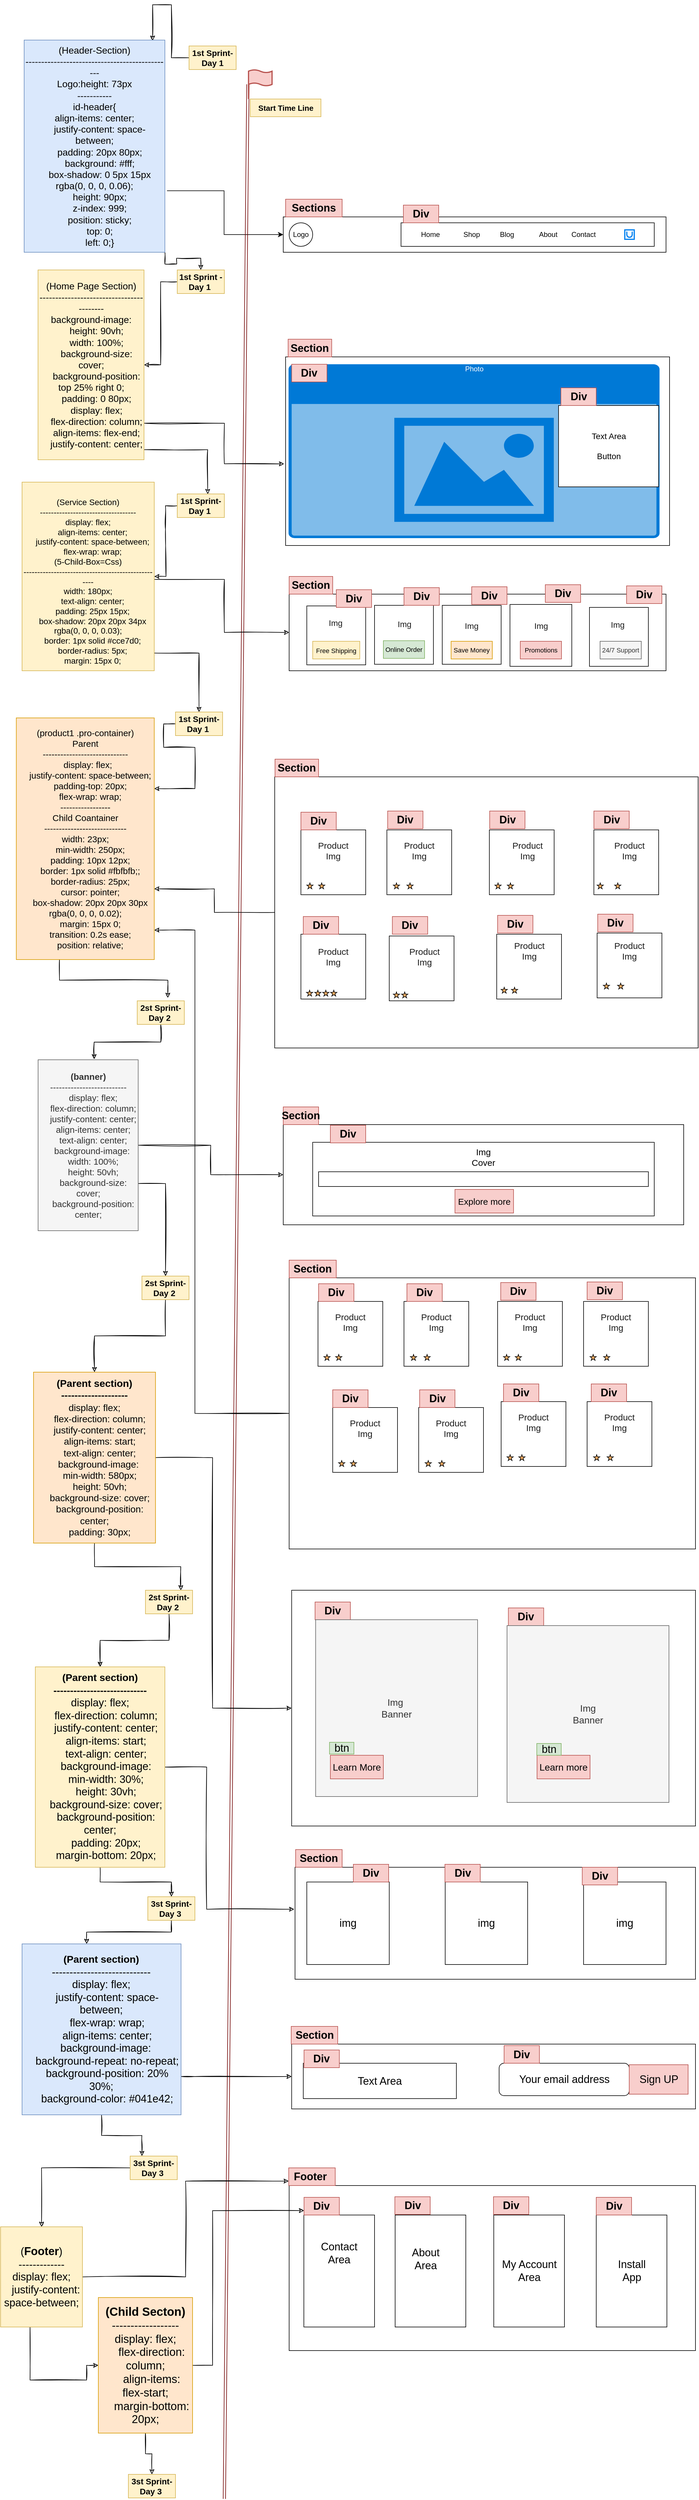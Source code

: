 <mxfile version="20.8.16" type="device"><diagram name="Page-1" id="wa_fT37oSXMNDdMlMt6M"><mxGraphModel dx="2179" dy="1909" grid="1" gridSize="10" guides="1" tooltips="1" connect="1" arrows="1" fold="1" page="1" pageScale="1" pageWidth="850" pageHeight="1100" math="0" shadow="0"><root><mxCell id="0"/><mxCell id="1" parent="0"/><mxCell id="lEGKI-HsuTYjys88aBeU-1" value="" style="rounded=0;whiteSpace=wrap;html=1;" vertex="1" parent="1"><mxGeometry x="100" y="100" width="650" height="60" as="geometry"/></mxCell><mxCell id="lEGKI-HsuTYjys88aBeU-2" value="" style="ellipse;whiteSpace=wrap;html=1;aspect=fixed;" vertex="1" parent="1"><mxGeometry x="110" y="110" width="40" height="40" as="geometry"/></mxCell><mxCell id="lEGKI-HsuTYjys88aBeU-3" value="Logo" style="text;html=1;strokeColor=none;fillColor=none;align=center;verticalAlign=middle;whiteSpace=wrap;rounded=0;" vertex="1" parent="1"><mxGeometry x="100" y="115" width="60" height="30" as="geometry"/></mxCell><mxCell id="lEGKI-HsuTYjys88aBeU-4" value="" style="rounded=0;whiteSpace=wrap;html=1;" vertex="1" parent="1"><mxGeometry x="300" y="110" width="430" height="40" as="geometry"/></mxCell><mxCell id="lEGKI-HsuTYjys88aBeU-5" value="Home" style="text;html=1;strokeColor=none;fillColor=none;align=center;verticalAlign=middle;whiteSpace=wrap;rounded=0;" vertex="1" parent="1"><mxGeometry x="320" y="115" width="60" height="30" as="geometry"/></mxCell><mxCell id="lEGKI-HsuTYjys88aBeU-6" value="Shop" style="text;html=1;strokeColor=none;fillColor=none;align=center;verticalAlign=middle;whiteSpace=wrap;rounded=0;" vertex="1" parent="1"><mxGeometry x="390" y="115" width="60" height="30" as="geometry"/></mxCell><mxCell id="lEGKI-HsuTYjys88aBeU-7" value="Blog" style="text;html=1;strokeColor=none;fillColor=none;align=center;verticalAlign=middle;whiteSpace=wrap;rounded=0;" vertex="1" parent="1"><mxGeometry x="450" y="115" width="60" height="30" as="geometry"/></mxCell><mxCell id="lEGKI-HsuTYjys88aBeU-8" value="About" style="text;html=1;strokeColor=none;fillColor=none;align=center;verticalAlign=middle;whiteSpace=wrap;rounded=0;" vertex="1" parent="1"><mxGeometry x="520" y="115" width="60" height="30" as="geometry"/></mxCell><mxCell id="lEGKI-HsuTYjys88aBeU-9" value="Contact" style="text;html=1;strokeColor=none;fillColor=none;align=center;verticalAlign=middle;whiteSpace=wrap;rounded=0;" vertex="1" parent="1"><mxGeometry x="580" y="115" width="60" height="30" as="geometry"/></mxCell><mxCell id="lEGKI-HsuTYjys88aBeU-11" value="" style="html=1;verticalLabelPosition=bottom;align=center;labelBackgroundColor=#ffffff;verticalAlign=top;strokeWidth=2;strokeColor=#0080F0;shadow=0;dashed=0;shape=mxgraph.ios7.icons.bag;" vertex="1" parent="1"><mxGeometry x="680" y="122" width="16" height="16" as="geometry"/></mxCell><mxCell id="lEGKI-HsuTYjys88aBeU-13" style="edgeStyle=orthogonalEdgeStyle;rounded=0;orthogonalLoop=1;jettySize=auto;html=1;entryX=0;entryY=0.5;entryDx=0;entryDy=0;exitX=1.015;exitY=0.71;exitDx=0;exitDy=0;exitPerimeter=0;" edge="1" parent="1" source="lEGKI-HsuTYjys88aBeU-187" target="lEGKI-HsuTYjys88aBeU-3"><mxGeometry relative="1" as="geometry"><mxPoint y="37.5" as="sourcePoint"/></mxGeometry></mxCell><mxCell id="lEGKI-HsuTYjys88aBeU-25" style="edgeStyle=orthogonalEdgeStyle;rounded=0;sketch=1;orthogonalLoop=1;jettySize=auto;html=1;entryX=0.5;entryY=0;entryDx=0;entryDy=0;fontSize=14;exitX=1;exitY=1;exitDx=0;exitDy=0;" edge="1" parent="1" source="lEGKI-HsuTYjys88aBeU-187" target="lEGKI-HsuTYjys88aBeU-24"><mxGeometry relative="1" as="geometry"><mxPoint x="-190" y="185" as="sourcePoint"/></mxGeometry></mxCell><mxCell id="lEGKI-HsuTYjys88aBeU-14" value="" style="shape=link;html=1;rounded=0;fillColor=#a20025;strokeColor=#6F0000;" edge="1" parent="1"><mxGeometry width="100" relative="1" as="geometry"><mxPoint y="3971.667" as="sourcePoint"/><mxPoint x="40" y="-125" as="targetPoint"/></mxGeometry></mxCell><mxCell id="lEGKI-HsuTYjys88aBeU-15" value="" style="html=1;verticalLabelPosition=bottom;align=center;labelBackgroundColor=#ffffff;verticalAlign=top;strokeWidth=2;strokeColor=#b85450;shadow=0;dashed=0;shape=mxgraph.ios7.icons.flag;fillColor=#f8cecc;" vertex="1" parent="1"><mxGeometry x="41" y="-150" width="40" height="50" as="geometry"/></mxCell><mxCell id="lEGKI-HsuTYjys88aBeU-16" value="&lt;b&gt;&lt;font style=&quot;font-size: 13px;&quot;&gt;Start Time Line&lt;/font&gt;&lt;/b&gt;" style="text;html=1;align=center;verticalAlign=middle;resizable=0;points=[];autosize=1;strokeColor=#d6b656;fillColor=#fff2cc;" vertex="1" parent="1"><mxGeometry x="44" y="-100" width="120" height="30" as="geometry"/></mxCell><mxCell id="lEGKI-HsuTYjys88aBeU-188" style="edgeStyle=orthogonalEdgeStyle;rounded=0;sketch=1;orthogonalLoop=1;jettySize=auto;html=1;entryX=0.913;entryY=0.003;entryDx=0;entryDy=0;entryPerimeter=0;fontSize=16;fontColor=#000000;" edge="1" parent="1" source="lEGKI-HsuTYjys88aBeU-17" target="lEGKI-HsuTYjys88aBeU-187"><mxGeometry relative="1" as="geometry"><Array as="points"><mxPoint x="-90" y="-170"/><mxPoint x="-90" y="-260"/><mxPoint x="-122" y="-260"/></Array></mxGeometry></mxCell><mxCell id="lEGKI-HsuTYjys88aBeU-17" value="&lt;b&gt;&lt;font style=&quot;font-size: 14px;&quot;&gt;1st Sprint-Day 1&lt;/font&gt;&lt;/b&gt;" style="rounded=0;whiteSpace=wrap;html=1;fontSize=13;fillColor=#fff2cc;strokeColor=#d6b656;" vertex="1" parent="1"><mxGeometry x="-60" y="-190" width="80" height="40" as="geometry"/></mxCell><mxCell id="lEGKI-HsuTYjys88aBeU-19" value="" style="rounded=0;whiteSpace=wrap;html=1;fontSize=14;" vertex="1" parent="1"><mxGeometry x="104" y="337.5" width="652" height="320" as="geometry"/></mxCell><mxCell id="lEGKI-HsuTYjys88aBeU-20" value="Photo" style="html=1;strokeColor=none;fillColor=#0079D6;labelPosition=center;verticalLabelPosition=middle;verticalAlign=top;align=center;fontSize=12;outlineConnect=0;spacingTop=-6;fontColor=#FFFFFF;sketch=0;shape=mxgraph.sitemap.photo;" vertex="1" parent="1"><mxGeometry x="109" y="350" width="630" height="295" as="geometry"/></mxCell><mxCell id="lEGKI-HsuTYjys88aBeU-22" style="edgeStyle=orthogonalEdgeStyle;rounded=0;sketch=1;orthogonalLoop=1;jettySize=auto;html=1;entryX=-0.004;entryY=0.567;entryDx=0;entryDy=0;entryPerimeter=0;fontSize=14;" edge="1" parent="1" source="lEGKI-HsuTYjys88aBeU-186" target="lEGKI-HsuTYjys88aBeU-19"><mxGeometry relative="1" as="geometry"><mxPoint x="-34.0" y="450" as="sourcePoint"/><Array as="points"><mxPoint y="450"/><mxPoint y="519"/></Array></mxGeometry></mxCell><mxCell id="lEGKI-HsuTYjys88aBeU-51" style="edgeStyle=orthogonalEdgeStyle;rounded=0;sketch=1;orthogonalLoop=1;jettySize=auto;html=1;entryX=0.646;entryY=0.007;entryDx=0;entryDy=0;entryPerimeter=0;fontSize=15;fontColor=#1A1A1A;exitX=1;exitY=0.947;exitDx=0;exitDy=0;exitPerimeter=0;" edge="1" parent="1" source="lEGKI-HsuTYjys88aBeU-186" target="lEGKI-HsuTYjys88aBeU-38"><mxGeometry relative="1" as="geometry"><mxPoint x="-199.0" y="570" as="sourcePoint"/></mxGeometry></mxCell><mxCell id="lEGKI-HsuTYjys88aBeU-26" style="edgeStyle=orthogonalEdgeStyle;rounded=0;sketch=1;orthogonalLoop=1;jettySize=auto;html=1;fontSize=14;" edge="1" parent="1" source="lEGKI-HsuTYjys88aBeU-24" target="lEGKI-HsuTYjys88aBeU-186"><mxGeometry relative="1" as="geometry"><mxPoint x="-199.0" y="330" as="targetPoint"/></mxGeometry></mxCell><mxCell id="lEGKI-HsuTYjys88aBeU-24" value="&lt;b&gt;&lt;font style=&quot;font-size: 14px;&quot;&gt;1st Sprint -Day 1&amp;nbsp;&lt;/font&gt;&lt;/b&gt;" style="rounded=0;whiteSpace=wrap;html=1;fontSize=13;fillColor=#fff2cc;strokeColor=#d6b656;" vertex="1" parent="1"><mxGeometry x="-80" y="190" width="80" height="40" as="geometry"/></mxCell><mxCell id="lEGKI-HsuTYjys88aBeU-28" value="Text Area&lt;br&gt;&lt;br&gt;Button" style="rounded=0;whiteSpace=wrap;html=1;fontSize=14;gradientColor=none;" vertex="1" parent="1"><mxGeometry x="567.5" y="420" width="170" height="138" as="geometry"/></mxCell><mxCell id="lEGKI-HsuTYjys88aBeU-29" value="" style="rounded=0;whiteSpace=wrap;html=1;fontSize=14;gradientColor=none;" vertex="1" parent="1"><mxGeometry x="110" y="740" width="640" height="130" as="geometry"/></mxCell><mxCell id="lEGKI-HsuTYjys88aBeU-30" value="" style="whiteSpace=wrap;html=1;aspect=fixed;fontSize=14;gradientColor=none;" vertex="1" parent="1"><mxGeometry x="140" y="760" width="100" height="100" as="geometry"/></mxCell><mxCell id="lEGKI-HsuTYjys88aBeU-31" value="" style="whiteSpace=wrap;html=1;aspect=fixed;fontSize=14;gradientColor=none;" vertex="1" parent="1"><mxGeometry x="370" y="759" width="100" height="100" as="geometry"/></mxCell><mxCell id="lEGKI-HsuTYjys88aBeU-32" value="" style="whiteSpace=wrap;html=1;aspect=fixed;fontSize=14;gradientColor=none;" vertex="1" parent="1"><mxGeometry x="485" y="757.5" width="105" height="105" as="geometry"/></mxCell><mxCell id="lEGKI-HsuTYjys88aBeU-33" value="" style="whiteSpace=wrap;html=1;aspect=fixed;fontSize=14;gradientColor=none;" vertex="1" parent="1"><mxGeometry x="620" y="762.5" width="100" height="100" as="geometry"/></mxCell><mxCell id="lEGKI-HsuTYjys88aBeU-35" value="" style="whiteSpace=wrap;html=1;aspect=fixed;fontSize=14;gradientColor=none;" vertex="1" parent="1"><mxGeometry x="255" y="759" width="100" height="100" as="geometry"/></mxCell><mxCell id="lEGKI-HsuTYjys88aBeU-37" style="edgeStyle=orthogonalEdgeStyle;rounded=0;sketch=1;orthogonalLoop=1;jettySize=auto;html=1;fontSize=14;fontColor=#FFFFFF;entryX=0;entryY=0.5;entryDx=0;entryDy=0;" edge="1" parent="1" source="lEGKI-HsuTYjys88aBeU-36" target="lEGKI-HsuTYjys88aBeU-29"><mxGeometry relative="1" as="geometry"><mxPoint y="560" as="targetPoint"/><Array as="points"><mxPoint y="715"/><mxPoint y="805"/></Array></mxGeometry></mxCell><mxCell id="lEGKI-HsuTYjys88aBeU-105" style="edgeStyle=orthogonalEdgeStyle;rounded=0;sketch=1;orthogonalLoop=1;jettySize=auto;html=1;entryX=0.5;entryY=0;entryDx=0;entryDy=0;fontSize=15;fontColor=#FFFFFF;" edge="1" parent="1" source="lEGKI-HsuTYjys88aBeU-36" target="lEGKI-HsuTYjys88aBeU-104"><mxGeometry relative="1" as="geometry"><Array as="points"><mxPoint x="-43" y="840"/></Array></mxGeometry></mxCell><mxCell id="lEGKI-HsuTYjys88aBeU-36" value="&lt;div&gt;&lt;br&gt;&lt;/div&gt;&lt;div&gt;(Service Section)&lt;/div&gt;&lt;div&gt;-----------------------------------&lt;/div&gt;&lt;div&gt;display: flex;&lt;/div&gt;&lt;div&gt;&amp;nbsp; &amp;nbsp; align-items: center;&lt;/div&gt;&lt;div&gt;&amp;nbsp; &amp;nbsp; justify-content: space-between;&lt;/div&gt;&lt;div&gt;&amp;nbsp; &amp;nbsp; flex-wrap: wrap;&lt;/div&gt;&lt;div&gt;(5-Child-Box=Css)&lt;/div&gt;&lt;div&gt;---------------------------------------------------&lt;/div&gt;&lt;div&gt;width: 180px;&lt;/div&gt;&lt;div&gt;&amp;nbsp; &amp;nbsp; text-align: center;&lt;/div&gt;&lt;div&gt;&amp;nbsp; &amp;nbsp; padding: 25px 15px;&lt;/div&gt;&lt;div&gt;&amp;nbsp; &amp;nbsp; box-shadow: 20px 20px 34px rgba(0, 0, 0, 0.03);&lt;/div&gt;&lt;div&gt;&amp;nbsp; &amp;nbsp; border: 1px solid #cce7d0;&lt;/div&gt;&lt;div&gt;&amp;nbsp; &amp;nbsp; border-radius: 5px;&lt;/div&gt;&lt;div&gt;&amp;nbsp; &amp;nbsp; margin: 15px 0;&lt;/div&gt;" style="rounded=0;whiteSpace=wrap;html=1;fontSize=14;fillColor=#fff2cc;strokeColor=#d6b656;" vertex="1" parent="1"><mxGeometry x="-343.56" y="550" width="224.5" height="320" as="geometry"/></mxCell><mxCell id="lEGKI-HsuTYjys88aBeU-52" style="edgeStyle=orthogonalEdgeStyle;rounded=0;sketch=1;orthogonalLoop=1;jettySize=auto;html=1;fontSize=15;fontColor=#1A1A1A;" edge="1" parent="1" source="lEGKI-HsuTYjys88aBeU-38" target="lEGKI-HsuTYjys88aBeU-36"><mxGeometry relative="1" as="geometry"/></mxCell><mxCell id="lEGKI-HsuTYjys88aBeU-38" value="&lt;b&gt;&lt;font style=&quot;font-size: 14px;&quot;&gt;1st Sprint-Day 1&amp;nbsp;&lt;/font&gt;&lt;/b&gt;" style="rounded=0;whiteSpace=wrap;html=1;fontSize=13;fillColor=#fff2cc;strokeColor=#d6b656;" vertex="1" parent="1"><mxGeometry x="-80" y="570" width="80" height="40" as="geometry"/></mxCell><mxCell id="lEGKI-HsuTYjys88aBeU-39" value="&lt;font color=&quot;#1a1a1a&quot;&gt;Img&lt;/font&gt;" style="text;html=1;strokeColor=none;fillColor=none;align=center;verticalAlign=middle;whiteSpace=wrap;rounded=0;fontSize=14;fontColor=#FFFFFF;" vertex="1" parent="1"><mxGeometry x="276" y="776" width="60" height="30" as="geometry"/></mxCell><mxCell id="lEGKI-HsuTYjys88aBeU-40" value="&lt;font color=&quot;#1a1a1a&quot;&gt;Img&lt;/font&gt;" style="text;html=1;strokeColor=none;fillColor=none;align=center;verticalAlign=middle;whiteSpace=wrap;rounded=0;fontSize=14;fontColor=#FFFFFF;" vertex="1" parent="1"><mxGeometry x="159" y="774" width="60" height="30" as="geometry"/></mxCell><mxCell id="lEGKI-HsuTYjys88aBeU-41" value="&lt;font color=&quot;#1a1a1a&quot;&gt;Img&lt;/font&gt;" style="text;html=1;strokeColor=none;fillColor=none;align=center;verticalAlign=middle;whiteSpace=wrap;rounded=0;fontSize=14;fontColor=#FFFFFF;" vertex="1" parent="1"><mxGeometry x="390" y="779" width="60" height="30" as="geometry"/></mxCell><mxCell id="lEGKI-HsuTYjys88aBeU-42" value="&lt;font color=&quot;#1a1a1a&quot;&gt;Img&lt;/font&gt;" style="text;html=1;strokeColor=none;fillColor=none;align=center;verticalAlign=middle;whiteSpace=wrap;rounded=0;fontSize=14;fontColor=#FFFFFF;" vertex="1" parent="1"><mxGeometry x="507.5" y="779" width="60" height="30" as="geometry"/></mxCell><mxCell id="lEGKI-HsuTYjys88aBeU-43" value="&lt;font color=&quot;#1a1a1a&quot;&gt;Img&lt;/font&gt;" style="text;html=1;strokeColor=none;fillColor=none;align=center;verticalAlign=middle;whiteSpace=wrap;rounded=0;fontSize=14;fontColor=#FFFFFF;" vertex="1" parent="1"><mxGeometry x="638" y="777" width="60" height="30" as="geometry"/></mxCell><mxCell id="lEGKI-HsuTYjys88aBeU-44" value="&lt;font style=&quot;font-size: 11px;&quot;&gt;Free Shipping&lt;/font&gt;" style="text;html=1;strokeColor=#d6b656;fillColor=#fff2cc;align=center;verticalAlign=middle;whiteSpace=wrap;rounded=0;fontSize=14;" vertex="1" parent="1"><mxGeometry x="150" y="820" width="80" height="30" as="geometry"/></mxCell><mxCell id="lEGKI-HsuTYjys88aBeU-46" value="Online Order" style="text;html=1;strokeColor=#82b366;fillColor=#d5e8d4;align=center;verticalAlign=middle;whiteSpace=wrap;rounded=0;fontSize=11;" vertex="1" parent="1"><mxGeometry x="270" y="819" width="70" height="30" as="geometry"/></mxCell><mxCell id="lEGKI-HsuTYjys88aBeU-47" value="Save Money" style="text;html=1;strokeColor=#d79b00;fillColor=#ffe6cc;align=center;verticalAlign=middle;whiteSpace=wrap;rounded=0;fontSize=11;" vertex="1" parent="1"><mxGeometry x="385" y="820" width="70" height="30" as="geometry"/></mxCell><mxCell id="lEGKI-HsuTYjys88aBeU-48" value="Promotions" style="text;html=1;strokeColor=#b85450;fillColor=#f8cecc;align=center;verticalAlign=middle;whiteSpace=wrap;rounded=0;fontSize=11;" vertex="1" parent="1"><mxGeometry x="502.5" y="820" width="70" height="30" as="geometry"/></mxCell><mxCell id="lEGKI-HsuTYjys88aBeU-50" value="24/7 Support" style="text;html=1;strokeColor=#666666;fillColor=#f5f5f5;align=center;verticalAlign=middle;whiteSpace=wrap;rounded=0;fontSize=11;fontColor=#333333;" vertex="1" parent="1"><mxGeometry x="638" y="820" width="70" height="30" as="geometry"/></mxCell><mxCell id="lEGKI-HsuTYjys88aBeU-67" value="" style="edgeStyle=orthogonalEdgeStyle;rounded=0;sketch=1;orthogonalLoop=1;jettySize=auto;html=1;fontSize=15;fontColor=#1A1A1A;" edge="1" parent="1" source="lEGKI-HsuTYjys88aBeU-53" target="lEGKI-HsuTYjys88aBeU-66"><mxGeometry relative="1" as="geometry"><Array as="points"><mxPoint x="-17" y="1280"/><mxPoint x="-17" y="1240"/></Array></mxGeometry></mxCell><mxCell id="lEGKI-HsuTYjys88aBeU-53" value="" style="rounded=0;whiteSpace=wrap;html=1;fontSize=15;fontColor=#1A1A1A;gradientColor=none;" vertex="1" parent="1"><mxGeometry x="85.5" y="1050" width="719" height="460" as="geometry"/></mxCell><mxCell id="lEGKI-HsuTYjys88aBeU-56" value="" style="whiteSpace=wrap;html=1;aspect=fixed;fontSize=15;fontColor=#1A1A1A;gradientColor=none;" vertex="1" parent="1"><mxGeometry x="130" y="1140" width="110" height="110" as="geometry"/></mxCell><mxCell id="lEGKI-HsuTYjys88aBeU-58" value="" style="whiteSpace=wrap;html=1;aspect=fixed;fontSize=15;fontColor=#1A1A1A;gradientColor=none;" vertex="1" parent="1"><mxGeometry x="276" y="1140" width="110" height="110" as="geometry"/></mxCell><mxCell id="lEGKI-HsuTYjys88aBeU-59" value="" style="whiteSpace=wrap;html=1;aspect=fixed;fontSize=15;fontColor=#1A1A1A;gradientColor=none;" vertex="1" parent="1"><mxGeometry x="450" y="1140" width="110" height="110" as="geometry"/></mxCell><mxCell id="lEGKI-HsuTYjys88aBeU-60" value="" style="whiteSpace=wrap;html=1;aspect=fixed;fontSize=15;fontColor=#1A1A1A;gradientColor=none;" vertex="1" parent="1"><mxGeometry x="627.5" y="1140" width="110" height="110" as="geometry"/></mxCell><mxCell id="lEGKI-HsuTYjys88aBeU-61" value="" style="whiteSpace=wrap;html=1;aspect=fixed;fontSize=15;fontColor=#1A1A1A;gradientColor=none;" vertex="1" parent="1"><mxGeometry x="633" y="1315" width="110" height="110" as="geometry"/></mxCell><mxCell id="lEGKI-HsuTYjys88aBeU-62" value="" style="whiteSpace=wrap;html=1;aspect=fixed;fontSize=15;fontColor=#1A1A1A;gradientColor=none;" vertex="1" parent="1"><mxGeometry x="462.5" y="1317" width="110" height="110" as="geometry"/></mxCell><mxCell id="lEGKI-HsuTYjys88aBeU-63" value="" style="whiteSpace=wrap;html=1;aspect=fixed;fontSize=15;fontColor=#1A1A1A;gradientColor=none;" vertex="1" parent="1"><mxGeometry x="280" y="1320" width="110" height="110" as="geometry"/></mxCell><mxCell id="lEGKI-HsuTYjys88aBeU-64" value="" style="whiteSpace=wrap;html=1;aspect=fixed;fontSize=15;fontColor=#1A1A1A;gradientColor=none;" vertex="1" parent="1"><mxGeometry x="130" y="1317" width="110" height="110" as="geometry"/></mxCell><mxCell id="lEGKI-HsuTYjys88aBeU-76" value="" style="verticalLabelPosition=bottom;verticalAlign=top;html=1;shape=mxgraph.basic.star;fontSize=15;fontColor=#FFFFFF;gradientColor=none;fillColor=#FFB366;" vertex="1" parent="lEGKI-HsuTYjys88aBeU-64"><mxGeometry x="9.47" y="95" width="10.53" height="10" as="geometry"/></mxCell><mxCell id="lEGKI-HsuTYjys88aBeU-77" value="" style="verticalLabelPosition=bottom;verticalAlign=top;html=1;shape=mxgraph.basic.star;fontSize=15;fontColor=#FFFFFF;gradientColor=none;fillColor=#FFB366;" vertex="1" parent="lEGKI-HsuTYjys88aBeU-64"><mxGeometry x="23.47" y="95" width="10.53" height="10" as="geometry"/></mxCell><mxCell id="lEGKI-HsuTYjys88aBeU-78" value="" style="verticalLabelPosition=bottom;verticalAlign=top;html=1;shape=mxgraph.basic.star;fontSize=15;fontColor=#FFFFFF;gradientColor=none;fillColor=#FFB366;" vertex="1" parent="lEGKI-HsuTYjys88aBeU-64"><mxGeometry x="37" y="95" width="10.53" height="10" as="geometry"/></mxCell><mxCell id="lEGKI-HsuTYjys88aBeU-79" value="" style="verticalLabelPosition=bottom;verticalAlign=top;html=1;shape=mxgraph.basic.star;fontSize=15;fontColor=#FFFFFF;gradientColor=none;fillColor=#FFB366;" vertex="1" parent="lEGKI-HsuTYjys88aBeU-64"><mxGeometry x="50.53" y="95" width="10.53" height="10" as="geometry"/></mxCell><mxCell id="lEGKI-HsuTYjys88aBeU-184" style="edgeStyle=orthogonalEdgeStyle;rounded=0;sketch=1;orthogonalLoop=1;jettySize=auto;html=1;entryX=0.65;entryY=-0.125;entryDx=0;entryDy=0;entryPerimeter=0;fontSize=16;fontColor=#edeae3;" edge="1" parent="1" source="lEGKI-HsuTYjys88aBeU-66" target="lEGKI-HsuTYjys88aBeU-183"><mxGeometry relative="1" as="geometry"><Array as="points"><mxPoint x="-280" y="1395"/><mxPoint x="-96" y="1395"/></Array></mxGeometry></mxCell><mxCell id="lEGKI-HsuTYjys88aBeU-66" value="(product1 .pro-container)&#10;Parent&#10;-----------------------------&#10;  display: flex;&#10;    justify-content: space-between;&#10;    padding-top: 20px;&#10;    flex-wrap: wrap;&#10;-----------------&#10;Child Coantainer&#10;----------------------------&#10;width: 23px;&#10;    min-width: 250px;&#10;    padding: 10px 12px;&#10;    border: 1px solid #fbfbfb;;&#10;    border-radius: 25px;&#10;    cursor: pointer;&#10;    box-shadow: 20px 20px 30px rgba(0, 0, 0, 0.02);&#10;    margin: 15px 0;&#10;    transition: 0.2s ease;&#10;    position: relative;" style="whiteSpace=wrap;html=1;fontSize=15;rounded=0;fillColor=#ffe6cc;strokeColor=#d79b00;" vertex="1" parent="1"><mxGeometry x="-353.31" y="950" width="234.25" height="410" as="geometry"/></mxCell><mxCell id="lEGKI-HsuTYjys88aBeU-68" value="Product&lt;br&gt;Img" style="text;html=1;strokeColor=none;fillColor=none;align=center;verticalAlign=middle;whiteSpace=wrap;rounded=0;fontSize=15;fontColor=#1A1A1A;" vertex="1" parent="1"><mxGeometry x="155" y="1160" width="60" height="30" as="geometry"/></mxCell><mxCell id="lEGKI-HsuTYjys88aBeU-69" value="Product&lt;br&gt;Img" style="text;html=1;strokeColor=none;fillColor=none;align=center;verticalAlign=middle;whiteSpace=wrap;rounded=0;fontSize=15;fontColor=#1A1A1A;" vertex="1" parent="1"><mxGeometry x="301" y="1160" width="60" height="30" as="geometry"/></mxCell><mxCell id="lEGKI-HsuTYjys88aBeU-70" value="Product&lt;br&gt;Img" style="text;html=1;strokeColor=none;fillColor=none;align=center;verticalAlign=middle;whiteSpace=wrap;rounded=0;fontSize=15;fontColor=#1A1A1A;" vertex="1" parent="1"><mxGeometry x="485" y="1160" width="60" height="30" as="geometry"/></mxCell><mxCell id="lEGKI-HsuTYjys88aBeU-71" value="Product&lt;br&gt;Img" style="text;html=1;strokeColor=none;fillColor=none;align=center;verticalAlign=middle;whiteSpace=wrap;rounded=0;fontSize=15;fontColor=#1A1A1A;" vertex="1" parent="1"><mxGeometry x="658" y="1160" width="60" height="30" as="geometry"/></mxCell><mxCell id="lEGKI-HsuTYjys88aBeU-72" value="Product&lt;br&gt;Img" style="text;html=1;strokeColor=none;fillColor=none;align=center;verticalAlign=middle;whiteSpace=wrap;rounded=0;fontSize=15;fontColor=#1A1A1A;" vertex="1" parent="1"><mxGeometry x="658" y="1330" width="60" height="30" as="geometry"/></mxCell><mxCell id="lEGKI-HsuTYjys88aBeU-73" value="Product&lt;br&gt;Img" style="text;html=1;strokeColor=none;fillColor=none;align=center;verticalAlign=middle;whiteSpace=wrap;rounded=0;fontSize=15;fontColor=#1A1A1A;" vertex="1" parent="1"><mxGeometry x="487.5" y="1330" width="60" height="30" as="geometry"/></mxCell><mxCell id="lEGKI-HsuTYjys88aBeU-74" value="Product&lt;br&gt;Img" style="text;html=1;strokeColor=none;fillColor=none;align=center;verticalAlign=middle;whiteSpace=wrap;rounded=0;fontSize=15;fontColor=#1A1A1A;" vertex="1" parent="1"><mxGeometry x="310" y="1340" width="60" height="30" as="geometry"/></mxCell><mxCell id="lEGKI-HsuTYjys88aBeU-75" value="Product&lt;br&gt;Img" style="text;html=1;strokeColor=none;fillColor=none;align=center;verticalAlign=middle;whiteSpace=wrap;rounded=0;fontSize=15;fontColor=#1A1A1A;" vertex="1" parent="1"><mxGeometry x="155" y="1340" width="60" height="30" as="geometry"/></mxCell><mxCell id="lEGKI-HsuTYjys88aBeU-84" value="" style="verticalLabelPosition=bottom;verticalAlign=top;html=1;shape=mxgraph.basic.star;fontSize=15;fontColor=#FFFFFF;gradientColor=none;fillColor=#FFB366;" vertex="1" parent="1"><mxGeometry x="286.97" y="1415" width="10.53" height="10" as="geometry"/></mxCell><mxCell id="lEGKI-HsuTYjys88aBeU-85" value="" style="verticalLabelPosition=bottom;verticalAlign=top;html=1;shape=mxgraph.basic.star;fontSize=15;fontColor=#FFFFFF;gradientColor=none;fillColor=#FFB366;" vertex="1" parent="1"><mxGeometry x="140" y="1230" width="10.53" height="10" as="geometry"/></mxCell><mxCell id="lEGKI-HsuTYjys88aBeU-89" value="" style="verticalLabelPosition=bottom;verticalAlign=top;html=1;shape=mxgraph.basic.star;fontSize=15;fontColor=#FFFFFF;gradientColor=none;fillColor=#FFB366;" vertex="1" parent="1"><mxGeometry x="286.97" y="1230" width="10.53" height="10" as="geometry"/></mxCell><mxCell id="lEGKI-HsuTYjys88aBeU-90" value="" style="verticalLabelPosition=bottom;verticalAlign=top;html=1;shape=mxgraph.basic.star;fontSize=15;fontColor=#FFFFFF;gradientColor=none;fillColor=#FFB366;" vertex="1" parent="1"><mxGeometry x="459.47" y="1230" width="10.53" height="10" as="geometry"/></mxCell><mxCell id="lEGKI-HsuTYjys88aBeU-91" value="" style="verticalLabelPosition=bottom;verticalAlign=top;html=1;shape=mxgraph.basic.star;fontSize=15;fontColor=#FFFFFF;gradientColor=none;fillColor=#FFB366;" vertex="1" parent="1"><mxGeometry x="633" y="1230" width="10.53" height="10" as="geometry"/></mxCell><mxCell id="lEGKI-HsuTYjys88aBeU-92" value="" style="verticalLabelPosition=bottom;verticalAlign=top;html=1;shape=mxgraph.basic.star;fontSize=15;fontColor=#FFFFFF;gradientColor=none;fillColor=#FFB366;" vertex="1" parent="1"><mxGeometry x="643.53" y="1400" width="10.53" height="10" as="geometry"/></mxCell><mxCell id="lEGKI-HsuTYjys88aBeU-93" value="" style="verticalLabelPosition=bottom;verticalAlign=top;html=1;shape=mxgraph.basic.star;fontSize=15;fontColor=#FFFFFF;gradientColor=none;fillColor=#FFB366;" vertex="1" parent="1"><mxGeometry x="470" y="1407" width="10.53" height="10" as="geometry"/></mxCell><mxCell id="lEGKI-HsuTYjys88aBeU-95" value="" style="verticalLabelPosition=bottom;verticalAlign=top;html=1;shape=mxgraph.basic.star;fontSize=15;fontColor=#FFFFFF;gradientColor=none;fillColor=#FFB366;" vertex="1" parent="1"><mxGeometry x="160" y="1230" width="10.53" height="10" as="geometry"/></mxCell><mxCell id="lEGKI-HsuTYjys88aBeU-98" value="" style="verticalLabelPosition=bottom;verticalAlign=top;html=1;shape=mxgraph.basic.star;fontSize=15;fontColor=#FFFFFF;gradientColor=none;fillColor=#FFB366;" vertex="1" parent="1"><mxGeometry x="310" y="1230" width="10.53" height="10" as="geometry"/></mxCell><mxCell id="lEGKI-HsuTYjys88aBeU-99" value="" style="verticalLabelPosition=bottom;verticalAlign=top;html=1;shape=mxgraph.basic.star;fontSize=15;fontColor=#FFFFFF;gradientColor=none;fillColor=#FFB366;" vertex="1" parent="1"><mxGeometry x="480.53" y="1230" width="10.53" height="10" as="geometry"/></mxCell><mxCell id="lEGKI-HsuTYjys88aBeU-100" value="" style="verticalLabelPosition=bottom;verticalAlign=top;html=1;shape=mxgraph.basic.star;fontSize=15;fontColor=#FFFFFF;gradientColor=none;fillColor=#FFB366;" vertex="1" parent="1"><mxGeometry x="662.74" y="1230" width="10.53" height="10" as="geometry"/></mxCell><mxCell id="lEGKI-HsuTYjys88aBeU-101" value="" style="verticalLabelPosition=bottom;verticalAlign=top;html=1;shape=mxgraph.basic.star;fontSize=15;fontColor=#FFFFFF;gradientColor=none;fillColor=#FFB366;" vertex="1" parent="1"><mxGeometry x="667.74" y="1400" width="10.53" height="10" as="geometry"/></mxCell><mxCell id="lEGKI-HsuTYjys88aBeU-102" value="" style="verticalLabelPosition=bottom;verticalAlign=top;html=1;shape=mxgraph.basic.star;fontSize=15;fontColor=#FFFFFF;gradientColor=none;fillColor=#FFB366;" vertex="1" parent="1"><mxGeometry x="487.5" y="1407" width="10.53" height="10" as="geometry"/></mxCell><mxCell id="lEGKI-HsuTYjys88aBeU-103" value="" style="verticalLabelPosition=bottom;verticalAlign=top;html=1;shape=mxgraph.basic.star;fontSize=15;fontColor=#FFFFFF;gradientColor=none;fillColor=#FFB366;" vertex="1" parent="1"><mxGeometry x="301" y="1415" width="10.53" height="10" as="geometry"/></mxCell><mxCell id="lEGKI-HsuTYjys88aBeU-106" style="edgeStyle=orthogonalEdgeStyle;rounded=0;sketch=1;orthogonalLoop=1;jettySize=auto;html=1;fontSize=15;fontColor=#FFFFFF;" edge="1" parent="1" source="lEGKI-HsuTYjys88aBeU-104" target="lEGKI-HsuTYjys88aBeU-66"><mxGeometry relative="1" as="geometry"><Array as="points"><mxPoint x="-103" y="960"/><mxPoint x="-103" y="1000"/><mxPoint x="-50" y="1000"/><mxPoint x="-50" y="1070"/></Array></mxGeometry></mxCell><mxCell id="lEGKI-HsuTYjys88aBeU-104" value="&lt;b&gt;&lt;font style=&quot;font-size: 14px;&quot;&gt;1st Sprint-Day 1&amp;nbsp;&lt;/font&gt;&lt;/b&gt;" style="rounded=0;whiteSpace=wrap;html=1;fontSize=13;fillColor=#fff2cc;strokeColor=#d6b656;" vertex="1" parent="1"><mxGeometry x="-83" y="940" width="80" height="40" as="geometry"/></mxCell><mxCell id="lEGKI-HsuTYjys88aBeU-107" value="" style="rounded=0;whiteSpace=wrap;html=1;fontSize=15;" vertex="1" parent="1"><mxGeometry x="100" y="1640" width="680" height="170" as="geometry"/></mxCell><mxCell id="lEGKI-HsuTYjys88aBeU-108" value="" style="verticalLabelPosition=bottom;dashed=0;shadow=0;html=1;align=center;verticalAlign=top;shape=mxgraph.cabinets.coverPlate;fontSize=15;fontColor=#FFFFFF;fillColor=#FFFFFF;gradientColor=none;" vertex="1" parent="1"><mxGeometry x="150" y="1670" width="580" height="125" as="geometry"/></mxCell><mxCell id="lEGKI-HsuTYjys88aBeU-110" value="&lt;font color=&quot;#000000&quot;&gt;Img Cover&lt;/font&gt;" style="text;html=1;strokeColor=none;fillColor=none;align=center;verticalAlign=middle;whiteSpace=wrap;rounded=0;fontSize=15;fontColor=#FFFFFF;" vertex="1" parent="1"><mxGeometry x="410" y="1680" width="60" height="30" as="geometry"/></mxCell><mxCell id="lEGKI-HsuTYjys88aBeU-112" value="Explore more" style="rounded=0;whiteSpace=wrap;html=1;fontSize=15;fillColor=#f8cecc;strokeColor=#b85450;" vertex="1" parent="1"><mxGeometry x="391.59" y="1750" width="99.47" height="40" as="geometry"/></mxCell><mxCell id="lEGKI-HsuTYjys88aBeU-114" style="edgeStyle=orthogonalEdgeStyle;rounded=0;sketch=1;orthogonalLoop=1;jettySize=auto;html=1;entryX=0;entryY=0.5;entryDx=0;entryDy=0;fontSize=15;fontColor=#000000;" edge="1" parent="1" source="lEGKI-HsuTYjys88aBeU-113" target="lEGKI-HsuTYjys88aBeU-107"><mxGeometry relative="1" as="geometry"/></mxCell><mxCell id="lEGKI-HsuTYjys88aBeU-271" style="edgeStyle=orthogonalEdgeStyle;rounded=0;sketch=1;orthogonalLoop=1;jettySize=auto;html=1;entryX=0.5;entryY=0;entryDx=0;entryDy=0;fontSize=20;fontColor=#000000;" edge="1" parent="1" source="lEGKI-HsuTYjys88aBeU-113" target="lEGKI-HsuTYjys88aBeU-270"><mxGeometry relative="1" as="geometry"><Array as="points"><mxPoint x="-100" y="1740"/></Array></mxGeometry></mxCell><mxCell id="lEGKI-HsuTYjys88aBeU-113" value="&lt;div&gt;&lt;br&gt;&lt;/div&gt;&lt;div&gt;&lt;b&gt;(banner)&lt;/b&gt;&lt;/div&gt;&lt;div&gt;--------------------------&lt;/div&gt;&lt;div&gt;&amp;nbsp; &amp;nbsp; display: flex;&lt;/div&gt;&lt;div&gt;&amp;nbsp; &amp;nbsp; flex-direction: column;&lt;/div&gt;&lt;div&gt;&amp;nbsp; &amp;nbsp; justify-content: center;&lt;/div&gt;&lt;div&gt;&amp;nbsp; &amp;nbsp; align-items: center;&lt;/div&gt;&lt;div&gt;&amp;nbsp; &amp;nbsp; text-align: center;&lt;/div&gt;&lt;div&gt;&amp;nbsp; &amp;nbsp; background-image:&amp;nbsp;&lt;/div&gt;&lt;div&gt;&amp;nbsp; &amp;nbsp; width: 100%;&lt;/div&gt;&lt;div&gt;&amp;nbsp; &amp;nbsp; height: 50vh;&lt;/div&gt;&lt;div&gt;&amp;nbsp; &amp;nbsp; background-size: cover;&lt;/div&gt;&lt;div&gt;&amp;nbsp; &amp;nbsp; background-position: center;&lt;/div&gt;&lt;div&gt;&lt;br&gt;&lt;/div&gt;" style="rounded=0;whiteSpace=wrap;html=1;fontSize=15;fontColor=#333333;fillColor=#f5f5f5;strokeColor=#666666;" vertex="1" parent="1"><mxGeometry x="-316.31" y="1530" width="170" height="290" as="geometry"/></mxCell><mxCell id="lEGKI-HsuTYjys88aBeU-182" style="edgeStyle=orthogonalEdgeStyle;rounded=0;sketch=1;orthogonalLoop=1;jettySize=auto;html=1;fontSize=16;fontColor=#edeae3;" edge="1" parent="1" source="lEGKI-HsuTYjys88aBeU-149" target="lEGKI-HsuTYjys88aBeU-66"><mxGeometry relative="1" as="geometry"><Array as="points"><mxPoint x="-50" y="2130"/><mxPoint x="-50" y="1310"/></Array></mxGeometry></mxCell><mxCell id="lEGKI-HsuTYjys88aBeU-149" value="" style="rounded=0;whiteSpace=wrap;html=1;fontSize=15;fontColor=#1A1A1A;gradientColor=none;" vertex="1" parent="1"><mxGeometry x="110" y="1900" width="690" height="460" as="geometry"/></mxCell><mxCell id="lEGKI-HsuTYjys88aBeU-150" value="" style="whiteSpace=wrap;html=1;aspect=fixed;fontSize=15;fontColor=#1A1A1A;gradientColor=none;" vertex="1" parent="1"><mxGeometry x="159" y="1940" width="110" height="110" as="geometry"/></mxCell><mxCell id="lEGKI-HsuTYjys88aBeU-151" value="" style="whiteSpace=wrap;html=1;aspect=fixed;fontSize=15;fontColor=#1A1A1A;gradientColor=none;" vertex="1" parent="1"><mxGeometry x="305" y="1940" width="110" height="110" as="geometry"/></mxCell><mxCell id="lEGKI-HsuTYjys88aBeU-152" value="Product&lt;br&gt;Img" style="text;html=1;strokeColor=none;fillColor=none;align=center;verticalAlign=middle;whiteSpace=wrap;rounded=0;fontSize=15;fontColor=#1A1A1A;" vertex="1" parent="1"><mxGeometry x="184" y="1960" width="60" height="30" as="geometry"/></mxCell><mxCell id="lEGKI-HsuTYjys88aBeU-153" value="Product&lt;br&gt;Img" style="text;html=1;strokeColor=none;fillColor=none;align=center;verticalAlign=middle;whiteSpace=wrap;rounded=0;fontSize=15;fontColor=#1A1A1A;" vertex="1" parent="1"><mxGeometry x="330" y="1960" width="60" height="30" as="geometry"/></mxCell><mxCell id="lEGKI-HsuTYjys88aBeU-154" value="" style="verticalLabelPosition=bottom;verticalAlign=top;html=1;shape=mxgraph.basic.star;fontSize=15;fontColor=#FFFFFF;gradientColor=none;fillColor=#FFB366;" vertex="1" parent="1"><mxGeometry x="169" y="2030" width="10.53" height="10" as="geometry"/></mxCell><mxCell id="lEGKI-HsuTYjys88aBeU-155" value="" style="verticalLabelPosition=bottom;verticalAlign=top;html=1;shape=mxgraph.basic.star;fontSize=15;fontColor=#FFFFFF;gradientColor=none;fillColor=#FFB366;" vertex="1" parent="1"><mxGeometry x="315.97" y="2030" width="10.53" height="10" as="geometry"/></mxCell><mxCell id="lEGKI-HsuTYjys88aBeU-156" value="" style="verticalLabelPosition=bottom;verticalAlign=top;html=1;shape=mxgraph.basic.star;fontSize=15;fontColor=#FFFFFF;gradientColor=none;fillColor=#FFB366;" vertex="1" parent="1"><mxGeometry x="189" y="2030" width="10.53" height="10" as="geometry"/></mxCell><mxCell id="lEGKI-HsuTYjys88aBeU-157" value="" style="verticalLabelPosition=bottom;verticalAlign=top;html=1;shape=mxgraph.basic.star;fontSize=15;fontColor=#FFFFFF;gradientColor=none;fillColor=#FFB366;" vertex="1" parent="1"><mxGeometry x="339" y="2030" width="10.53" height="10" as="geometry"/></mxCell><mxCell id="lEGKI-HsuTYjys88aBeU-158" value="" style="whiteSpace=wrap;html=1;aspect=fixed;fontSize=15;fontColor=#1A1A1A;gradientColor=none;" vertex="1" parent="1"><mxGeometry x="464" y="1940" width="110" height="110" as="geometry"/></mxCell><mxCell id="lEGKI-HsuTYjys88aBeU-159" value="" style="whiteSpace=wrap;html=1;aspect=fixed;fontSize=15;fontColor=#1A1A1A;gradientColor=none;" vertex="1" parent="1"><mxGeometry x="610" y="1940" width="110" height="110" as="geometry"/></mxCell><mxCell id="lEGKI-HsuTYjys88aBeU-160" value="Product&lt;br&gt;Img" style="text;html=1;strokeColor=none;fillColor=none;align=center;verticalAlign=middle;whiteSpace=wrap;rounded=0;fontSize=15;fontColor=#1A1A1A;" vertex="1" parent="1"><mxGeometry x="489" y="1960" width="60" height="30" as="geometry"/></mxCell><mxCell id="lEGKI-HsuTYjys88aBeU-161" value="Product&lt;br&gt;Img" style="text;html=1;strokeColor=none;fillColor=none;align=center;verticalAlign=middle;whiteSpace=wrap;rounded=0;fontSize=15;fontColor=#1A1A1A;" vertex="1" parent="1"><mxGeometry x="635" y="1960" width="60" height="30" as="geometry"/></mxCell><mxCell id="lEGKI-HsuTYjys88aBeU-162" value="" style="verticalLabelPosition=bottom;verticalAlign=top;html=1;shape=mxgraph.basic.star;fontSize=15;fontColor=#FFFFFF;gradientColor=none;fillColor=#FFB366;" vertex="1" parent="1"><mxGeometry x="474" y="2030" width="10.53" height="10" as="geometry"/></mxCell><mxCell id="lEGKI-HsuTYjys88aBeU-163" value="" style="verticalLabelPosition=bottom;verticalAlign=top;html=1;shape=mxgraph.basic.star;fontSize=15;fontColor=#FFFFFF;gradientColor=none;fillColor=#FFB366;" vertex="1" parent="1"><mxGeometry x="620.97" y="2030" width="10.53" height="10" as="geometry"/></mxCell><mxCell id="lEGKI-HsuTYjys88aBeU-164" value="" style="verticalLabelPosition=bottom;verticalAlign=top;html=1;shape=mxgraph.basic.star;fontSize=15;fontColor=#FFFFFF;gradientColor=none;fillColor=#FFB366;" vertex="1" parent="1"><mxGeometry x="494" y="2030" width="10.53" height="10" as="geometry"/></mxCell><mxCell id="lEGKI-HsuTYjys88aBeU-165" value="" style="verticalLabelPosition=bottom;verticalAlign=top;html=1;shape=mxgraph.basic.star;fontSize=15;fontColor=#FFFFFF;gradientColor=none;fillColor=#FFB366;" vertex="1" parent="1"><mxGeometry x="644" y="2030" width="10.53" height="10" as="geometry"/></mxCell><mxCell id="lEGKI-HsuTYjys88aBeU-166" value="" style="whiteSpace=wrap;html=1;aspect=fixed;fontSize=15;fontColor=#1A1A1A;gradientColor=none;" vertex="1" parent="1"><mxGeometry x="470" y="2110" width="110" height="110" as="geometry"/></mxCell><mxCell id="lEGKI-HsuTYjys88aBeU-167" value="" style="whiteSpace=wrap;html=1;aspect=fixed;fontSize=15;fontColor=#1A1A1A;gradientColor=none;" vertex="1" parent="1"><mxGeometry x="616" y="2110" width="110" height="110" as="geometry"/></mxCell><mxCell id="lEGKI-HsuTYjys88aBeU-168" value="Product&lt;br&gt;Img" style="text;html=1;strokeColor=none;fillColor=none;align=center;verticalAlign=middle;whiteSpace=wrap;rounded=0;fontSize=15;fontColor=#1A1A1A;" vertex="1" parent="1"><mxGeometry x="495" y="2130" width="60" height="30" as="geometry"/></mxCell><mxCell id="lEGKI-HsuTYjys88aBeU-169" value="Product&lt;br&gt;Img" style="text;html=1;strokeColor=none;fillColor=none;align=center;verticalAlign=middle;whiteSpace=wrap;rounded=0;fontSize=15;fontColor=#1A1A1A;" vertex="1" parent="1"><mxGeometry x="641" y="2130" width="60" height="30" as="geometry"/></mxCell><mxCell id="lEGKI-HsuTYjys88aBeU-170" value="" style="verticalLabelPosition=bottom;verticalAlign=top;html=1;shape=mxgraph.basic.star;fontSize=15;fontColor=#FFFFFF;gradientColor=none;fillColor=#FFB366;" vertex="1" parent="1"><mxGeometry x="480" y="2200" width="10.53" height="10" as="geometry"/></mxCell><mxCell id="lEGKI-HsuTYjys88aBeU-171" value="" style="verticalLabelPosition=bottom;verticalAlign=top;html=1;shape=mxgraph.basic.star;fontSize=15;fontColor=#FFFFFF;gradientColor=none;fillColor=#FFB366;" vertex="1" parent="1"><mxGeometry x="626.97" y="2200" width="10.53" height="10" as="geometry"/></mxCell><mxCell id="lEGKI-HsuTYjys88aBeU-172" value="" style="verticalLabelPosition=bottom;verticalAlign=top;html=1;shape=mxgraph.basic.star;fontSize=15;fontColor=#FFFFFF;gradientColor=none;fillColor=#FFB366;" vertex="1" parent="1"><mxGeometry x="500" y="2200" width="10.53" height="10" as="geometry"/></mxCell><mxCell id="lEGKI-HsuTYjys88aBeU-173" value="" style="verticalLabelPosition=bottom;verticalAlign=top;html=1;shape=mxgraph.basic.star;fontSize=15;fontColor=#FFFFFF;gradientColor=none;fillColor=#FFB366;" vertex="1" parent="1"><mxGeometry x="650" y="2200" width="10.53" height="10" as="geometry"/></mxCell><mxCell id="lEGKI-HsuTYjys88aBeU-174" value="" style="whiteSpace=wrap;html=1;aspect=fixed;fontSize=15;fontColor=#1A1A1A;gradientColor=none;" vertex="1" parent="1"><mxGeometry x="184" y="2120" width="110" height="110" as="geometry"/></mxCell><mxCell id="lEGKI-HsuTYjys88aBeU-175" value="" style="whiteSpace=wrap;html=1;aspect=fixed;fontSize=15;fontColor=#1A1A1A;gradientColor=none;" vertex="1" parent="1"><mxGeometry x="330" y="2120" width="110" height="110" as="geometry"/></mxCell><mxCell id="lEGKI-HsuTYjys88aBeU-176" value="Product&lt;br&gt;Img" style="text;html=1;strokeColor=none;fillColor=none;align=center;verticalAlign=middle;whiteSpace=wrap;rounded=0;fontSize=15;fontColor=#1A1A1A;" vertex="1" parent="1"><mxGeometry x="209" y="2140" width="60" height="30" as="geometry"/></mxCell><mxCell id="lEGKI-HsuTYjys88aBeU-177" value="Product&lt;br&gt;Img" style="text;html=1;strokeColor=none;fillColor=none;align=center;verticalAlign=middle;whiteSpace=wrap;rounded=0;fontSize=15;fontColor=#1A1A1A;" vertex="1" parent="1"><mxGeometry x="355" y="2140" width="60" height="30" as="geometry"/></mxCell><mxCell id="lEGKI-HsuTYjys88aBeU-178" value="" style="verticalLabelPosition=bottom;verticalAlign=top;html=1;shape=mxgraph.basic.star;fontSize=15;fontColor=#FFFFFF;gradientColor=none;fillColor=#FFB366;" vertex="1" parent="1"><mxGeometry x="194" y="2210" width="10.53" height="10" as="geometry"/></mxCell><mxCell id="lEGKI-HsuTYjys88aBeU-179" value="" style="verticalLabelPosition=bottom;verticalAlign=top;html=1;shape=mxgraph.basic.star;fontSize=15;fontColor=#FFFFFF;gradientColor=none;fillColor=#FFB366;" vertex="1" parent="1"><mxGeometry x="340.97" y="2210" width="10.53" height="10" as="geometry"/></mxCell><mxCell id="lEGKI-HsuTYjys88aBeU-180" value="" style="verticalLabelPosition=bottom;verticalAlign=top;html=1;shape=mxgraph.basic.star;fontSize=15;fontColor=#FFFFFF;gradientColor=none;fillColor=#FFB366;" vertex="1" parent="1"><mxGeometry x="214" y="2210" width="10.53" height="10" as="geometry"/></mxCell><mxCell id="lEGKI-HsuTYjys88aBeU-181" value="" style="verticalLabelPosition=bottom;verticalAlign=top;html=1;shape=mxgraph.basic.star;fontSize=15;fontColor=#FFFFFF;gradientColor=none;fillColor=#FFB366;" vertex="1" parent="1"><mxGeometry x="364" y="2210" width="10.53" height="10" as="geometry"/></mxCell><mxCell id="lEGKI-HsuTYjys88aBeU-185" style="edgeStyle=orthogonalEdgeStyle;rounded=0;sketch=1;orthogonalLoop=1;jettySize=auto;html=1;entryX=0.56;entryY=-0.003;entryDx=0;entryDy=0;entryPerimeter=0;fontSize=16;fontColor=#edeae3;" edge="1" parent="1" source="lEGKI-HsuTYjys88aBeU-183" target="lEGKI-HsuTYjys88aBeU-113"><mxGeometry relative="1" as="geometry"/></mxCell><mxCell id="lEGKI-HsuTYjys88aBeU-183" value="&lt;b&gt;&lt;font style=&quot;font-size: 14px;&quot;&gt;2st Sprint-Day 2&amp;nbsp;&lt;/font&gt;&lt;/b&gt;" style="rounded=0;whiteSpace=wrap;html=1;fontSize=13;fillColor=#fff2cc;strokeColor=#d6b656;" vertex="1" parent="1"><mxGeometry x="-148" y="1430" width="80" height="40" as="geometry"/></mxCell><mxCell id="lEGKI-HsuTYjys88aBeU-186" value="&lt;font color=&quot;#000000&quot;&gt;(Home Page Section)&lt;br&gt;-----------------------------------------&lt;br&gt;background-image:&lt;br&gt;&amp;nbsp; &amp;nbsp; height: 90vh;&lt;br&gt;&amp;nbsp; &amp;nbsp; width: 100%;&lt;br&gt;&amp;nbsp; &amp;nbsp; background-size: cover;&lt;br&gt;&amp;nbsp; &amp;nbsp; background-position: top 25% right 0;&lt;br&gt;&amp;nbsp; &amp;nbsp; padding: 0 80px;&lt;br&gt;&amp;nbsp; &amp;nbsp; display: flex;&lt;br&gt;&amp;nbsp; &amp;nbsp; flex-direction: column;&lt;br&gt;&amp;nbsp; &amp;nbsp; align-items: flex-end;&lt;br&gt;&amp;nbsp; &amp;nbsp; justify-content: center;&lt;/font&gt;" style="rounded=0;whiteSpace=wrap;html=1;fontSize=16;fillColor=#fff2cc;strokeColor=#d6b656;" vertex="1" parent="1"><mxGeometry x="-316.44" y="190" width="180" height="322" as="geometry"/></mxCell><mxCell id="lEGKI-HsuTYjys88aBeU-187" value="(Header-Section)&#10;-----------------------------------------------&#10;Logo:height: 73px&#10;-----------&#10;id-header{&#10;align-items: center;&#10;    justify-content: space-between;&#10;    padding: 20px 80px;&#10;    background: #fff;&#10;    box-shadow: 0 5px 15px rgba(0, 0, 0, 0.06);&#10;    height: 90px;&#10;    z-index: 999;&#10;    position: sticky;&#10;    top: 0;&#10;    left: 0;}" style="rounded=0;whiteSpace=wrap;html=1;fontSize=16;fillColor=#dae8fc;strokeColor=#6c8ebf;" vertex="1" parent="1"><mxGeometry x="-340" y="-200" width="239" height="360" as="geometry"/></mxCell><mxCell id="lEGKI-HsuTYjys88aBeU-189" value="" style="rounded=0;whiteSpace=wrap;html=1;fontSize=16;fontColor=#000000;fillColor=#FFFFFF;gradientColor=none;" vertex="1" parent="1"><mxGeometry x="114.27" y="2430" width="685.73" height="400" as="geometry"/></mxCell><mxCell id="lEGKI-HsuTYjys88aBeU-196" value="&lt;b&gt;&lt;font style=&quot;font-size: 18px;&quot;&gt;Div&lt;/font&gt;&lt;/b&gt;" style="rounded=0;whiteSpace=wrap;html=1;fontSize=17;fillColor=#f8cecc;strokeColor=#b85450;" vertex="1" parent="lEGKI-HsuTYjys88aBeU-189"><mxGeometry x="39.73" y="20" width="60" height="30" as="geometry"/></mxCell><mxCell id="lEGKI-HsuTYjys88aBeU-197" value="&lt;b&gt;&lt;font style=&quot;font-size: 18px;&quot;&gt;Div&lt;/font&gt;&lt;/b&gt;" style="rounded=0;whiteSpace=wrap;html=1;fontSize=17;fillColor=#f8cecc;strokeColor=#b85450;" vertex="1" parent="lEGKI-HsuTYjys88aBeU-189"><mxGeometry x="368" y="30" width="60" height="30" as="geometry"/></mxCell><mxCell id="lEGKI-HsuTYjys88aBeU-190" value="Img&amp;nbsp;&lt;br&gt;Banner" style="rounded=0;whiteSpace=wrap;html=1;fontSize=16;fontColor=#333333;fillColor=#f5f5f5;strokeColor=#666666;" vertex="1" parent="1"><mxGeometry x="155" y="2480" width="275" height="300" as="geometry"/></mxCell><mxCell id="lEGKI-HsuTYjys88aBeU-191" value="Img&lt;br&gt;Banner" style="rounded=0;whiteSpace=wrap;html=1;fontSize=16;fontColor=#333333;fillColor=#f5f5f5;strokeColor=#666666;" vertex="1" parent="1"><mxGeometry x="480" y="2490" width="275" height="300" as="geometry"/></mxCell><mxCell id="lEGKI-HsuTYjys88aBeU-192" value="Learn more" style="rounded=0;whiteSpace=wrap;html=1;fontSize=16;fillColor=#f8cecc;strokeColor=#b85450;" vertex="1" parent="1"><mxGeometry x="530.97" y="2710" width="90" height="40" as="geometry"/></mxCell><mxCell id="lEGKI-HsuTYjys88aBeU-193" value="Learn More" style="rounded=0;whiteSpace=wrap;html=1;fontSize=16;fillColor=#f8cecc;strokeColor=#b85450;" vertex="1" parent="1"><mxGeometry x="180" y="2710" width="90" height="40" as="geometry"/></mxCell><mxCell id="lEGKI-HsuTYjys88aBeU-195" style="edgeStyle=orthogonalEdgeStyle;rounded=0;sketch=1;orthogonalLoop=1;jettySize=auto;html=1;entryX=0;entryY=0.5;entryDx=0;entryDy=0;fontSize=16;fontColor=#000000;" edge="1" parent="1" source="lEGKI-HsuTYjys88aBeU-194" target="lEGKI-HsuTYjys88aBeU-189"><mxGeometry relative="1" as="geometry"><Array as="points"><mxPoint x="-20" y="2205"/><mxPoint x="-20" y="2630"/></Array></mxGeometry></mxCell><mxCell id="lEGKI-HsuTYjys88aBeU-275" style="edgeStyle=orthogonalEdgeStyle;rounded=0;sketch=1;orthogonalLoop=1;jettySize=auto;html=1;entryX=0.75;entryY=0;entryDx=0;entryDy=0;fontSize=20;fontColor=#000000;" edge="1" parent="1" source="lEGKI-HsuTYjys88aBeU-194" target="lEGKI-HsuTYjys88aBeU-274"><mxGeometry relative="1" as="geometry"/></mxCell><mxCell id="lEGKI-HsuTYjys88aBeU-194" value="&lt;div&gt;&lt;b&gt;&lt;font style=&quot;font-size: 17px;&quot;&gt;(Parent section)&lt;/font&gt;&lt;/b&gt;&lt;/div&gt;&lt;div&gt;&lt;span style=&quot;font-size: 17px;&quot;&gt;&lt;b&gt;--------------------&lt;br&gt;&lt;/b&gt;&lt;/span&gt;display: flex;&lt;/div&gt;&lt;div&gt;&amp;nbsp; &amp;nbsp; flex-direction: column;&lt;/div&gt;&lt;div&gt;&amp;nbsp; &amp;nbsp; justify-content: center;&lt;/div&gt;&lt;div&gt;&amp;nbsp; &amp;nbsp; align-items: start;&lt;/div&gt;&lt;div&gt;&amp;nbsp; &amp;nbsp; text-align: center;&lt;/div&gt;&lt;div&gt;&amp;nbsp; &amp;nbsp; background-image:&amp;nbsp;&lt;/div&gt;&lt;div&gt;&amp;nbsp; &amp;nbsp; min-width: 580px;&lt;/div&gt;&lt;div&gt;&amp;nbsp; &amp;nbsp; height: 50vh;&lt;/div&gt;&lt;div&gt;&amp;nbsp; &amp;nbsp; background-size: cover;&lt;/div&gt;&lt;div&gt;&amp;nbsp; &amp;nbsp; background-position: center;&lt;/div&gt;&lt;div&gt;&amp;nbsp; &amp;nbsp; padding: 30px;&lt;/div&gt;" style="rounded=0;whiteSpace=wrap;html=1;fontSize=16;fillColor=#ffe6cc;strokeColor=#d79b00;" vertex="1" parent="1"><mxGeometry x="-324.06" y="2060" width="207.12" height="290" as="geometry"/></mxCell><mxCell id="lEGKI-HsuTYjys88aBeU-198" value="&lt;b&gt;&lt;font style=&quot;font-size: 18px;&quot;&gt;Section&lt;/font&gt;&lt;/b&gt;" style="rounded=0;whiteSpace=wrap;html=1;fontSize=17;fillColor=#f8cecc;strokeColor=#b85450;" vertex="1" parent="1"><mxGeometry x="110" y="1870" width="80" height="30" as="geometry"/></mxCell><mxCell id="lEGKI-HsuTYjys88aBeU-199" value="&lt;b&gt;&lt;font style=&quot;font-size: 18px;&quot;&gt;Section&lt;/font&gt;&lt;/b&gt;" style="rounded=0;whiteSpace=wrap;html=1;fontSize=17;fillColor=#f8cecc;strokeColor=#b85450;" vertex="1" parent="1"><mxGeometry x="100" y="1610" width="60" height="30" as="geometry"/></mxCell><mxCell id="lEGKI-HsuTYjys88aBeU-200" value="&lt;b&gt;&lt;font style=&quot;font-size: 18px;&quot;&gt;Div&lt;/font&gt;&lt;/b&gt;" style="rounded=0;whiteSpace=wrap;html=1;fontSize=17;fillColor=#f8cecc;strokeColor=#b85450;" vertex="1" parent="1"><mxGeometry x="180" y="1641" width="60" height="30" as="geometry"/></mxCell><mxCell id="lEGKI-HsuTYjys88aBeU-201" value="&lt;b&gt;&lt;font style=&quot;font-size: 18px;&quot;&gt;Section&lt;/font&gt;&lt;/b&gt;" style="rounded=0;whiteSpace=wrap;html=1;fontSize=17;fillColor=#f8cecc;strokeColor=#b85450;" vertex="1" parent="1"><mxGeometry x="86" y="1020" width="74" height="30" as="geometry"/></mxCell><mxCell id="lEGKI-HsuTYjys88aBeU-202" value="&lt;b&gt;&lt;font style=&quot;font-size: 18px;&quot;&gt;Div&lt;/font&gt;&lt;/b&gt;" style="rounded=0;whiteSpace=wrap;html=1;fontSize=17;fillColor=#f8cecc;strokeColor=#b85450;" vertex="1" parent="1"><mxGeometry x="130" y="1110" width="60" height="30" as="geometry"/></mxCell><mxCell id="lEGKI-HsuTYjys88aBeU-203" value="&lt;b&gt;&lt;font style=&quot;font-size: 18px;&quot;&gt;Div&lt;/font&gt;&lt;/b&gt;" style="rounded=0;whiteSpace=wrap;html=1;fontSize=17;fillColor=#f8cecc;strokeColor=#b85450;" vertex="1" parent="1"><mxGeometry x="277.27" y="1108" width="60" height="30" as="geometry"/></mxCell><mxCell id="lEGKI-HsuTYjys88aBeU-204" value="&lt;b&gt;&lt;font style=&quot;font-size: 18px;&quot;&gt;Div&lt;/font&gt;&lt;/b&gt;" style="rounded=0;whiteSpace=wrap;html=1;fontSize=17;fillColor=#f8cecc;strokeColor=#b85450;" vertex="1" parent="1"><mxGeometry x="450.53" y="1108" width="60" height="30" as="geometry"/></mxCell><mxCell id="lEGKI-HsuTYjys88aBeU-205" value="&lt;b&gt;&lt;font style=&quot;font-size: 18px;&quot;&gt;Div&lt;/font&gt;&lt;/b&gt;" style="rounded=0;whiteSpace=wrap;html=1;fontSize=17;fillColor=#f8cecc;strokeColor=#b85450;" vertex="1" parent="1"><mxGeometry x="627.5" y="1108" width="60" height="30" as="geometry"/></mxCell><mxCell id="lEGKI-HsuTYjys88aBeU-206" value="&lt;b&gt;&lt;font style=&quot;font-size: 18px;&quot;&gt;Div&lt;/font&gt;&lt;/b&gt;" style="rounded=0;whiteSpace=wrap;html=1;fontSize=17;fillColor=#f8cecc;strokeColor=#b85450;" vertex="1" parent="1"><mxGeometry x="134" y="1287" width="60" height="30" as="geometry"/></mxCell><mxCell id="lEGKI-HsuTYjys88aBeU-207" value="&lt;b&gt;&lt;font style=&quot;font-size: 18px;&quot;&gt;Div&lt;/font&gt;&lt;/b&gt;" style="rounded=0;whiteSpace=wrap;html=1;fontSize=17;fillColor=#f8cecc;strokeColor=#b85450;" vertex="1" parent="1"><mxGeometry x="285.27" y="1287" width="60" height="30" as="geometry"/></mxCell><mxCell id="lEGKI-HsuTYjys88aBeU-208" value="&lt;b&gt;&lt;font style=&quot;font-size: 18px;&quot;&gt;Div&lt;/font&gt;&lt;/b&gt;" style="rounded=0;whiteSpace=wrap;html=1;fontSize=17;fillColor=#f8cecc;strokeColor=#b85450;" vertex="1" parent="1"><mxGeometry x="464" y="1285" width="60" height="30" as="geometry"/></mxCell><mxCell id="lEGKI-HsuTYjys88aBeU-209" value="&lt;b&gt;&lt;font style=&quot;font-size: 18px;&quot;&gt;Div&lt;/font&gt;&lt;/b&gt;" style="rounded=0;whiteSpace=wrap;html=1;fontSize=17;fillColor=#f8cecc;strokeColor=#b85450;" vertex="1" parent="1"><mxGeometry x="634" y="1283" width="60" height="30" as="geometry"/></mxCell><mxCell id="lEGKI-HsuTYjys88aBeU-210" value="&lt;b&gt;&lt;font style=&quot;font-size: 18px;&quot;&gt;Section&lt;/font&gt;&lt;/b&gt;" style="rounded=0;whiteSpace=wrap;html=1;fontSize=17;fillColor=#f8cecc;strokeColor=#b85450;" vertex="1" parent="1"><mxGeometry x="110" y="710" width="74" height="30" as="geometry"/></mxCell><mxCell id="lEGKI-HsuTYjys88aBeU-211" value="&lt;b&gt;&lt;font style=&quot;font-size: 18px;&quot;&gt;Div&lt;/font&gt;&lt;/b&gt;" style="rounded=0;whiteSpace=wrap;html=1;fontSize=17;fillColor=#f8cecc;strokeColor=#b85450;" vertex="1" parent="1"><mxGeometry x="190" y="732.5" width="60" height="30" as="geometry"/></mxCell><mxCell id="lEGKI-HsuTYjys88aBeU-212" value="&lt;b&gt;&lt;font style=&quot;font-size: 18px;&quot;&gt;Div&lt;/font&gt;&lt;/b&gt;" style="rounded=0;whiteSpace=wrap;html=1;fontSize=17;fillColor=#f8cecc;strokeColor=#b85450;" vertex="1" parent="1"><mxGeometry x="305" y="729" width="60" height="30" as="geometry"/></mxCell><mxCell id="lEGKI-HsuTYjys88aBeU-213" value="&lt;b&gt;&lt;font style=&quot;font-size: 18px;&quot;&gt;Div&lt;/font&gt;&lt;/b&gt;" style="rounded=0;whiteSpace=wrap;html=1;fontSize=17;fillColor=#f8cecc;strokeColor=#b85450;" vertex="1" parent="1"><mxGeometry x="420" y="727.5" width="60" height="30" as="geometry"/></mxCell><mxCell id="lEGKI-HsuTYjys88aBeU-214" value="&lt;b&gt;&lt;font style=&quot;font-size: 18px;&quot;&gt;Div&lt;/font&gt;&lt;/b&gt;" style="rounded=0;whiteSpace=wrap;html=1;fontSize=17;fillColor=#f8cecc;strokeColor=#b85450;" vertex="1" parent="1"><mxGeometry x="545" y="724" width="60" height="30" as="geometry"/></mxCell><mxCell id="lEGKI-HsuTYjys88aBeU-215" value="&lt;b&gt;&lt;font style=&quot;font-size: 18px;&quot;&gt;Div&lt;/font&gt;&lt;/b&gt;" style="rounded=0;whiteSpace=wrap;html=1;fontSize=17;fillColor=#f8cecc;strokeColor=#b85450;" vertex="1" parent="1"><mxGeometry x="683" y="726" width="60" height="30" as="geometry"/></mxCell><mxCell id="lEGKI-HsuTYjys88aBeU-216" value="&lt;b&gt;&lt;font style=&quot;font-size: 18px;&quot;&gt;Section&lt;/font&gt;&lt;/b&gt;" style="rounded=0;whiteSpace=wrap;html=1;fontSize=17;fillColor=#f8cecc;strokeColor=#b85450;" vertex="1" parent="1"><mxGeometry x="108.27" y="307.5" width="74" height="30" as="geometry"/></mxCell><mxCell id="lEGKI-HsuTYjys88aBeU-217" value="&lt;b&gt;&lt;font style=&quot;font-size: 18px;&quot;&gt;Div&lt;/font&gt;&lt;/b&gt;" style="rounded=0;whiteSpace=wrap;html=1;fontSize=17;fillColor=#f8cecc;strokeColor=#b85450;" vertex="1" parent="1"><mxGeometry x="114.27" y="350" width="60" height="30" as="geometry"/></mxCell><mxCell id="lEGKI-HsuTYjys88aBeU-218" value="&lt;b&gt;&lt;font style=&quot;font-size: 18px;&quot;&gt;Div&lt;/font&gt;&lt;/b&gt;" style="rounded=0;whiteSpace=wrap;html=1;fontSize=17;fillColor=#f8cecc;strokeColor=#b85450;" vertex="1" parent="1"><mxGeometry x="571.5" y="390" width="60" height="30" as="geometry"/></mxCell><mxCell id="lEGKI-HsuTYjys88aBeU-219" value="&lt;b&gt;&lt;font style=&quot;font-size: 18px;&quot;&gt;Sections&lt;/font&gt;&lt;/b&gt;" style="rounded=0;whiteSpace=wrap;html=1;fontSize=17;fillColor=#f8cecc;strokeColor=#b85450;" vertex="1" parent="1"><mxGeometry x="104" y="70" width="96" height="30" as="geometry"/></mxCell><mxCell id="lEGKI-HsuTYjys88aBeU-220" value="&lt;b&gt;&lt;font style=&quot;font-size: 18px;&quot;&gt;Div&lt;/font&gt;&lt;/b&gt;" style="rounded=0;whiteSpace=wrap;html=1;fontSize=17;fillColor=#f8cecc;strokeColor=#b85450;" vertex="1" parent="1"><mxGeometry x="304" y="80" width="60" height="30" as="geometry"/></mxCell><mxCell id="lEGKI-HsuTYjys88aBeU-221" value="&lt;b&gt;&lt;font style=&quot;font-size: 18px;&quot;&gt;Div&lt;/font&gt;&lt;/b&gt;" style="rounded=0;whiteSpace=wrap;html=1;fontSize=17;fillColor=#f8cecc;strokeColor=#b85450;" vertex="1" parent="1"><mxGeometry x="160" y="1910" width="60" height="30" as="geometry"/></mxCell><mxCell id="lEGKI-HsuTYjys88aBeU-222" value="&lt;b&gt;&lt;font style=&quot;font-size: 18px;&quot;&gt;Div&lt;/font&gt;&lt;/b&gt;" style="rounded=0;whiteSpace=wrap;html=1;fontSize=17;fillColor=#f8cecc;strokeColor=#b85450;" vertex="1" parent="1"><mxGeometry x="310" y="1910" width="60" height="30" as="geometry"/></mxCell><mxCell id="lEGKI-HsuTYjys88aBeU-223" value="&lt;b&gt;&lt;font style=&quot;font-size: 18px;&quot;&gt;Div&lt;/font&gt;&lt;/b&gt;" style="rounded=0;whiteSpace=wrap;html=1;fontSize=17;fillColor=#f8cecc;strokeColor=#b85450;" vertex="1" parent="1"><mxGeometry x="469.27" y="1908" width="60" height="30" as="geometry"/></mxCell><mxCell id="lEGKI-HsuTYjys88aBeU-224" value="&lt;b&gt;&lt;font style=&quot;font-size: 18px;&quot;&gt;Div&lt;/font&gt;&lt;/b&gt;" style="rounded=0;whiteSpace=wrap;html=1;fontSize=17;fillColor=#f8cecc;strokeColor=#b85450;" vertex="1" parent="1"><mxGeometry x="616" y="1907" width="60" height="30" as="geometry"/></mxCell><mxCell id="lEGKI-HsuTYjys88aBeU-225" value="&lt;b&gt;&lt;font style=&quot;font-size: 18px;&quot;&gt;Div&lt;/font&gt;&lt;/b&gt;" style="rounded=0;whiteSpace=wrap;html=1;fontSize=17;fillColor=#f8cecc;strokeColor=#b85450;" vertex="1" parent="1"><mxGeometry x="184" y="2090" width="60" height="30" as="geometry"/></mxCell><mxCell id="lEGKI-HsuTYjys88aBeU-226" value="&lt;b&gt;&lt;font style=&quot;font-size: 18px;&quot;&gt;Div&lt;/font&gt;&lt;/b&gt;" style="rounded=0;whiteSpace=wrap;html=1;fontSize=17;fillColor=#f8cecc;strokeColor=#b85450;" vertex="1" parent="1"><mxGeometry x="331.59" y="2090" width="60" height="30" as="geometry"/></mxCell><mxCell id="lEGKI-HsuTYjys88aBeU-227" value="&lt;b&gt;&lt;font style=&quot;font-size: 18px;&quot;&gt;Div&lt;/font&gt;&lt;/b&gt;" style="rounded=0;whiteSpace=wrap;html=1;fontSize=17;fillColor=#f8cecc;strokeColor=#b85450;" vertex="1" parent="1"><mxGeometry x="474" y="2080" width="60" height="30" as="geometry"/></mxCell><mxCell id="lEGKI-HsuTYjys88aBeU-228" value="&lt;b&gt;&lt;font style=&quot;font-size: 18px;&quot;&gt;Div&lt;/font&gt;&lt;/b&gt;" style="rounded=0;whiteSpace=wrap;html=1;fontSize=17;fillColor=#f8cecc;strokeColor=#b85450;" vertex="1" parent="1"><mxGeometry x="623" y="2080" width="60" height="30" as="geometry"/></mxCell><mxCell id="lEGKI-HsuTYjys88aBeU-229" value="btn" style="rounded=0;whiteSpace=wrap;html=1;fontSize=18;fillColor=#d5e8d4;strokeColor=#82b366;" vertex="1" parent="1"><mxGeometry x="178.54" y="2688" width="41.46" height="20" as="geometry"/></mxCell><mxCell id="lEGKI-HsuTYjys88aBeU-230" value="btn" style="rounded=0;whiteSpace=wrap;html=1;fontSize=18;fillColor=#d5e8d4;strokeColor=#82b366;" vertex="1" parent="1"><mxGeometry x="530.54" y="2690" width="41.46" height="20" as="geometry"/></mxCell><mxCell id="lEGKI-HsuTYjys88aBeU-231" value="" style="rounded=0;whiteSpace=wrap;html=1;fontSize=18;fontColor=#000000;fillColor=#FFFFFF;gradientColor=none;" vertex="1" parent="1"><mxGeometry x="120" y="2900" width="680" height="190" as="geometry"/></mxCell><mxCell id="lEGKI-HsuTYjys88aBeU-232" value="img" style="whiteSpace=wrap;html=1;aspect=fixed;fontSize=18;fontColor=#000000;fillColor=#FFFFFF;gradientColor=none;" vertex="1" parent="1"><mxGeometry x="140" y="2925" width="140" height="140" as="geometry"/></mxCell><mxCell id="lEGKI-HsuTYjys88aBeU-233" value="img" style="whiteSpace=wrap;html=1;aspect=fixed;fontSize=18;fontColor=#000000;fillColor=#FFFFFF;gradientColor=none;" vertex="1" parent="1"><mxGeometry x="375" y="2925" width="140" height="140" as="geometry"/></mxCell><mxCell id="lEGKI-HsuTYjys88aBeU-234" value="img" style="whiteSpace=wrap;html=1;aspect=fixed;fontSize=18;fontColor=#000000;fillColor=#FFFFFF;gradientColor=none;" vertex="1" parent="1"><mxGeometry x="610" y="2925" width="140" height="140" as="geometry"/></mxCell><mxCell id="lEGKI-HsuTYjys88aBeU-235" value="&lt;b&gt;&lt;font style=&quot;font-size: 18px;&quot;&gt;Section&lt;/font&gt;&lt;/b&gt;" style="rounded=0;whiteSpace=wrap;html=1;fontSize=17;fillColor=#f8cecc;strokeColor=#b85450;" vertex="1" parent="1"><mxGeometry x="121" y="2870" width="79" height="30" as="geometry"/></mxCell><mxCell id="lEGKI-HsuTYjys88aBeU-236" value="&lt;b&gt;&lt;font style=&quot;font-size: 18px;&quot;&gt;Div&lt;/font&gt;&lt;/b&gt;" style="rounded=0;whiteSpace=wrap;html=1;fontSize=17;fillColor=#f8cecc;strokeColor=#b85450;" vertex="1" parent="1"><mxGeometry x="374.53" y="2895" width="60" height="30" as="geometry"/></mxCell><mxCell id="lEGKI-HsuTYjys88aBeU-237" value="&lt;b&gt;&lt;font style=&quot;font-size: 18px;&quot;&gt;Div&lt;/font&gt;&lt;/b&gt;" style="rounded=0;whiteSpace=wrap;html=1;fontSize=17;fillColor=#f8cecc;strokeColor=#b85450;" vertex="1" parent="1"><mxGeometry x="219" y="2895" width="60" height="30" as="geometry"/></mxCell><mxCell id="lEGKI-HsuTYjys88aBeU-238" value="&lt;b&gt;&lt;font style=&quot;font-size: 18px;&quot;&gt;Div&lt;/font&gt;&lt;/b&gt;" style="rounded=0;whiteSpace=wrap;html=1;fontSize=17;fillColor=#f8cecc;strokeColor=#b85450;" vertex="1" parent="1"><mxGeometry x="607.74" y="2900" width="60" height="30" as="geometry"/></mxCell><mxCell id="lEGKI-HsuTYjys88aBeU-240" style="edgeStyle=orthogonalEdgeStyle;rounded=0;sketch=1;orthogonalLoop=1;jettySize=auto;html=1;entryX=-0.002;entryY=0.375;entryDx=0;entryDy=0;entryPerimeter=0;fontSize=18;fontColor=#000000;" edge="1" parent="1" source="lEGKI-HsuTYjys88aBeU-239" target="lEGKI-HsuTYjys88aBeU-231"><mxGeometry relative="1" as="geometry"><Array as="points"><mxPoint x="-30" y="2730"/><mxPoint x="-30" y="2971"/></Array></mxGeometry></mxCell><mxCell id="lEGKI-HsuTYjys88aBeU-280" style="edgeStyle=orthogonalEdgeStyle;rounded=0;sketch=1;orthogonalLoop=1;jettySize=auto;html=1;entryX=0.5;entryY=0;entryDx=0;entryDy=0;fontSize=20;fontColor=#000000;" edge="1" parent="1" source="lEGKI-HsuTYjys88aBeU-239" target="lEGKI-HsuTYjys88aBeU-279"><mxGeometry relative="1" as="geometry"/></mxCell><mxCell id="lEGKI-HsuTYjys88aBeU-239" value="&lt;div style=&quot;border-color: var(--border-color); font-size: 16px;&quot;&gt;&lt;b style=&quot;border-color: var(--border-color);&quot;&gt;&lt;font style=&quot;border-color: var(--border-color); font-size: 17px;&quot;&gt;(Parent section)&lt;/font&gt;&lt;/b&gt;&lt;/div&gt;&lt;div&gt;&lt;b style=&quot;border-color: var(--border-color);&quot;&gt;&lt;font style=&quot;border-color: var(--border-color); font-size: 17px;&quot;&gt;----------------------------&lt;/font&gt;&lt;/b&gt;&lt;/div&gt;&lt;div&gt;display: flex;&lt;/div&gt;&lt;div&gt;&amp;nbsp; &amp;nbsp; flex-direction: column;&lt;/div&gt;&lt;div&gt;&amp;nbsp; &amp;nbsp; justify-content: center;&lt;/div&gt;&lt;div&gt;&amp;nbsp; &amp;nbsp; align-items: start;&lt;/div&gt;&lt;div&gt;&amp;nbsp; &amp;nbsp; text-align: center;&lt;/div&gt;&lt;div&gt;&amp;nbsp; &amp;nbsp; background-image:&lt;/div&gt;&lt;div&gt;&amp;nbsp; &amp;nbsp; min-width: 30%;&lt;/div&gt;&lt;div&gt;&amp;nbsp; &amp;nbsp; height: 30vh;&lt;/div&gt;&lt;div&gt;&amp;nbsp; &amp;nbsp; background-size: cover;&lt;/div&gt;&lt;div&gt;&amp;nbsp; &amp;nbsp; background-position: center;&lt;/div&gt;&lt;div&gt;&amp;nbsp; &amp;nbsp; padding: 20px;&lt;/div&gt;&lt;div&gt;&amp;nbsp; &amp;nbsp; margin-bottom: 20px;&lt;/div&gt;" style="rounded=0;whiteSpace=wrap;html=1;fontSize=18;fillColor=#fff2cc;strokeColor=#d6b656;" vertex="1" parent="1"><mxGeometry x="-321" y="2560" width="220" height="340" as="geometry"/></mxCell><mxCell id="lEGKI-HsuTYjys88aBeU-241" value="" style="rounded=0;whiteSpace=wrap;html=1;fontSize=18;fontColor=#000000;fillColor=#FFFFFF;gradientColor=none;" vertex="1" parent="1"><mxGeometry x="114.27" y="3200" width="685.73" height="110" as="geometry"/></mxCell><mxCell id="lEGKI-HsuTYjys88aBeU-243" value="Your email address" style="rounded=1;whiteSpace=wrap;html=1;fontSize=18;fontColor=#000000;fillColor=#FFFFFF;gradientColor=none;" vertex="1" parent="1"><mxGeometry x="466.58" y="3232.5" width="220.92" height="55" as="geometry"/></mxCell><mxCell id="lEGKI-HsuTYjys88aBeU-244" value="Sign UP" style="rounded=0;whiteSpace=wrap;html=1;fontSize=18;fillColor=#f8cecc;strokeColor=#b85450;" vertex="1" parent="1"><mxGeometry x="687.5" y="3235" width="100" height="50" as="geometry"/></mxCell><mxCell id="lEGKI-HsuTYjys88aBeU-245" value="Text Area" style="rounded=0;whiteSpace=wrap;html=1;fontSize=18;fontColor=#000000;fillColor=#FFFFFF;gradientColor=none;" vertex="1" parent="1"><mxGeometry x="134" y="3232.5" width="260" height="60" as="geometry"/></mxCell><mxCell id="lEGKI-HsuTYjys88aBeU-246" value="&lt;b&gt;&lt;font style=&quot;font-size: 18px;&quot;&gt;Section&lt;/font&gt;&lt;/b&gt;" style="rounded=0;whiteSpace=wrap;html=1;fontSize=17;fillColor=#f8cecc;strokeColor=#b85450;" vertex="1" parent="1"><mxGeometry x="113.5" y="3170" width="79" height="30" as="geometry"/></mxCell><mxCell id="lEGKI-HsuTYjys88aBeU-247" value="&lt;b&gt;&lt;font style=&quot;font-size: 18px;&quot;&gt;Div&lt;/font&gt;&lt;/b&gt;" style="rounded=0;whiteSpace=wrap;html=1;fontSize=17;fillColor=#f8cecc;strokeColor=#b85450;" vertex="1" parent="1"><mxGeometry x="135.27" y="3210" width="60" height="30" as="geometry"/></mxCell><mxCell id="lEGKI-HsuTYjys88aBeU-248" value="&lt;b&gt;&lt;font style=&quot;font-size: 18px;&quot;&gt;Div&lt;/font&gt;&lt;/b&gt;" style="rounded=0;whiteSpace=wrap;html=1;fontSize=17;fillColor=#f8cecc;strokeColor=#b85450;" vertex="1" parent="1"><mxGeometry x="475" y="3202.5" width="60" height="30" as="geometry"/></mxCell><mxCell id="lEGKI-HsuTYjys88aBeU-250" style="edgeStyle=orthogonalEdgeStyle;rounded=0;sketch=1;orthogonalLoop=1;jettySize=auto;html=1;entryX=0;entryY=0.5;entryDx=0;entryDy=0;fontSize=18;fontColor=#000000;" edge="1" parent="1" source="lEGKI-HsuTYjys88aBeU-249" target="lEGKI-HsuTYjys88aBeU-241"><mxGeometry relative="1" as="geometry"><Array as="points"><mxPoint x="-50" y="3255"/><mxPoint x="-50" y="3255"/></Array></mxGeometry></mxCell><mxCell id="lEGKI-HsuTYjys88aBeU-283" style="edgeStyle=orthogonalEdgeStyle;rounded=0;sketch=1;orthogonalLoop=1;jettySize=auto;html=1;entryX=0.25;entryY=0;entryDx=0;entryDy=0;fontSize=20;fontColor=#000000;" edge="1" parent="1" source="lEGKI-HsuTYjys88aBeU-249" target="lEGKI-HsuTYjys88aBeU-282"><mxGeometry relative="1" as="geometry"/></mxCell><mxCell id="lEGKI-HsuTYjys88aBeU-249" value="&lt;div&gt;&lt;b style=&quot;border-color: var(--border-color); font-size: 16px;&quot;&gt;&lt;font style=&quot;border-color: var(--border-color); font-size: 17px;&quot;&gt;(Parent section)&lt;br&gt;&lt;/font&gt;&lt;/b&gt;----------------------------&lt;br&gt;display: flex;&lt;/div&gt;&lt;div&gt;&amp;nbsp; &amp;nbsp; justify-content: space-between;&lt;/div&gt;&lt;div&gt;&amp;nbsp; &amp;nbsp; flex-wrap: wrap;&lt;/div&gt;&lt;div&gt;&amp;nbsp; &amp;nbsp; align-items: center;&lt;/div&gt;&lt;div&gt;&amp;nbsp; &amp;nbsp; background-image:&amp;nbsp;&lt;/div&gt;&lt;div&gt;&amp;nbsp; &amp;nbsp; background-repeat: no-repeat;&lt;/div&gt;&lt;div&gt;&amp;nbsp; &amp;nbsp; background-position: 20% 30%;&lt;/div&gt;&lt;div&gt;&amp;nbsp; &amp;nbsp; background-color: #041e42;&lt;/div&gt;" style="rounded=0;whiteSpace=wrap;html=1;fontSize=18;fillColor=#dae8fc;strokeColor=#6c8ebf;" vertex="1" parent="1"><mxGeometry x="-343.56" y="3030" width="270" height="290" as="geometry"/></mxCell><mxCell id="lEGKI-HsuTYjys88aBeU-252" value="" style="rounded=0;whiteSpace=wrap;html=1;fontSize=18;fontColor=#000000;fillColor=#FFFFFF;gradientColor=none;" vertex="1" parent="1"><mxGeometry x="110" y="3440" width="690" height="280" as="geometry"/></mxCell><mxCell id="lEGKI-HsuTYjys88aBeU-253" value="" style="rounded=0;whiteSpace=wrap;html=1;fontSize=18;fontColor=#000000;fillColor=#FFFFFF;gradientColor=none;" vertex="1" parent="1"><mxGeometry x="135" y="3490" width="120" height="190" as="geometry"/></mxCell><mxCell id="lEGKI-HsuTYjys88aBeU-254" value="" style="rounded=0;whiteSpace=wrap;html=1;fontSize=18;fontColor=#000000;fillColor=#FFFFFF;gradientColor=none;" vertex="1" parent="1"><mxGeometry x="290" y="3490" width="120" height="190" as="geometry"/></mxCell><mxCell id="lEGKI-HsuTYjys88aBeU-255" value="My Account&lt;br&gt;Area" style="rounded=0;whiteSpace=wrap;html=1;fontSize=18;fontColor=#000000;fillColor=#FFFFFF;gradientColor=none;" vertex="1" parent="1"><mxGeometry x="457.5" y="3490" width="120" height="190" as="geometry"/></mxCell><mxCell id="lEGKI-HsuTYjys88aBeU-256" value="Install&lt;br&gt;App&lt;br&gt;" style="rounded=0;whiteSpace=wrap;html=1;fontSize=18;fontColor=#000000;fillColor=#FFFFFF;gradientColor=none;" vertex="1" parent="1"><mxGeometry x="631.5" y="3490" width="120" height="190" as="geometry"/></mxCell><mxCell id="lEGKI-HsuTYjys88aBeU-257" value="&lt;b&gt;&lt;font style=&quot;font-size: 18px;&quot;&gt;Footer&amp;nbsp;&lt;/font&gt;&lt;/b&gt;" style="rounded=0;whiteSpace=wrap;html=1;fontSize=17;fillColor=#f8cecc;strokeColor=#b85450;" vertex="1" parent="1"><mxGeometry x="109.27" y="3410" width="79" height="30" as="geometry"/></mxCell><mxCell id="lEGKI-HsuTYjys88aBeU-258" value="&lt;b&gt;&lt;font style=&quot;font-size: 18px;&quot;&gt;Div&lt;/font&gt;&lt;/b&gt;" style="rounded=0;whiteSpace=wrap;html=1;fontSize=17;fillColor=#f8cecc;strokeColor=#b85450;" vertex="1" parent="1"><mxGeometry x="135.27" y="3460" width="60" height="30" as="geometry"/></mxCell><mxCell id="lEGKI-HsuTYjys88aBeU-259" value="&lt;b&gt;&lt;font style=&quot;font-size: 18px;&quot;&gt;Div&lt;/font&gt;&lt;/b&gt;" style="rounded=0;whiteSpace=wrap;html=1;fontSize=17;fillColor=#f8cecc;strokeColor=#b85450;" vertex="1" parent="1"><mxGeometry x="289.53" y="3459" width="60" height="30" as="geometry"/></mxCell><mxCell id="lEGKI-HsuTYjys88aBeU-260" value="&lt;b&gt;&lt;font style=&quot;font-size: 18px;&quot;&gt;Div&lt;/font&gt;&lt;/b&gt;" style="rounded=0;whiteSpace=wrap;html=1;fontSize=17;fillColor=#f8cecc;strokeColor=#b85450;" vertex="1" parent="1"><mxGeometry x="457" y="3459" width="60" height="30" as="geometry"/></mxCell><mxCell id="lEGKI-HsuTYjys88aBeU-261" value="&lt;b&gt;&lt;font style=&quot;font-size: 18px;&quot;&gt;Div&lt;/font&gt;&lt;/b&gt;" style="rounded=0;whiteSpace=wrap;html=1;fontSize=17;fillColor=#f8cecc;strokeColor=#b85450;" vertex="1" parent="1"><mxGeometry x="631.5" y="3460" width="60" height="30" as="geometry"/></mxCell><mxCell id="lEGKI-HsuTYjys88aBeU-262" value="Contact Area" style="text;html=1;strokeColor=none;fillColor=none;align=center;verticalAlign=middle;whiteSpace=wrap;rounded=0;fontSize=18;fontColor=#000000;" vertex="1" parent="1"><mxGeometry x="165" y="3540" width="60" height="30" as="geometry"/></mxCell><mxCell id="lEGKI-HsuTYjys88aBeU-263" value="About&lt;br&gt;Area" style="text;html=1;strokeColor=none;fillColor=none;align=center;verticalAlign=middle;whiteSpace=wrap;rounded=0;fontSize=18;fontColor=#000000;" vertex="1" parent="1"><mxGeometry x="311.53" y="3550" width="60" height="30" as="geometry"/></mxCell><mxCell id="lEGKI-HsuTYjys88aBeU-265" style="edgeStyle=orthogonalEdgeStyle;rounded=0;sketch=1;orthogonalLoop=1;jettySize=auto;html=1;entryX=0;entryY=0.75;entryDx=0;entryDy=0;fontSize=19;fontColor=#000000;" edge="1" parent="1" source="lEGKI-HsuTYjys88aBeU-264" target="lEGKI-HsuTYjys88aBeU-257"><mxGeometry relative="1" as="geometry"/></mxCell><mxCell id="lEGKI-HsuTYjys88aBeU-285" style="edgeStyle=orthogonalEdgeStyle;rounded=0;sketch=1;orthogonalLoop=1;jettySize=auto;html=1;fontSize=20;fontColor=#000000;" edge="1" parent="1" source="lEGKI-HsuTYjys88aBeU-264" target="lEGKI-HsuTYjys88aBeU-266"><mxGeometry relative="1" as="geometry"><mxPoint x="-220.0" y="3820" as="targetPoint"/><Array as="points"><mxPoint x="-330" y="3770"/><mxPoint x="-234" y="3770"/><mxPoint x="-234" y="3745"/></Array></mxGeometry></mxCell><mxCell id="lEGKI-HsuTYjys88aBeU-264" value="(&lt;b&gt;&lt;font style=&quot;font-size: 19px;&quot;&gt;Footer&lt;/font&gt;&lt;/b&gt;)&lt;br&gt;-------------&lt;br&gt;display: flex;&lt;br&gt;&amp;nbsp; &amp;nbsp;justify-content: space-between;" style="rounded=0;whiteSpace=wrap;html=1;fontSize=18;fillColor=#fff2cc;strokeColor=#d6b656;" vertex="1" parent="1"><mxGeometry x="-380" y="3510" width="139" height="170" as="geometry"/></mxCell><mxCell id="lEGKI-HsuTYjys88aBeU-268" style="edgeStyle=orthogonalEdgeStyle;rounded=0;sketch=1;orthogonalLoop=1;jettySize=auto;html=1;entryX=0;entryY=0.75;entryDx=0;entryDy=0;fontSize=20;fontColor=#000000;" edge="1" parent="1" source="lEGKI-HsuTYjys88aBeU-266" target="lEGKI-HsuTYjys88aBeU-258"><mxGeometry relative="1" as="geometry"><Array as="points"><mxPoint x="-20" y="3745"/><mxPoint x="-20" y="3483"/></Array></mxGeometry></mxCell><mxCell id="lEGKI-HsuTYjys88aBeU-287" style="edgeStyle=orthogonalEdgeStyle;rounded=0;sketch=1;orthogonalLoop=1;jettySize=auto;html=1;entryX=0.5;entryY=0;entryDx=0;entryDy=0;fontSize=20;fontColor=#000000;" edge="1" parent="1" source="lEGKI-HsuTYjys88aBeU-266" target="lEGKI-HsuTYjys88aBeU-286"><mxGeometry relative="1" as="geometry"/></mxCell><mxCell id="lEGKI-HsuTYjys88aBeU-266" value="&lt;b&gt;&lt;font style=&quot;font-size: 20px;&quot;&gt;(Child Secton)&lt;br&gt;&lt;/font&gt;&lt;/b&gt;------------------&lt;br&gt;display: flex;&lt;br&gt;&amp;nbsp; &amp;nbsp; flex-direction: column;&lt;br&gt;&amp;nbsp; &amp;nbsp; align-items: flex-start;&lt;br&gt;&amp;nbsp; &amp;nbsp; margin-bottom: 20px;" style="rounded=0;whiteSpace=wrap;html=1;fontSize=19;fillColor=#ffe6cc;strokeColor=#d79b00;" vertex="1" parent="1"><mxGeometry x="-214" y="3630" width="160" height="230" as="geometry"/></mxCell><mxCell id="lEGKI-HsuTYjys88aBeU-272" style="edgeStyle=orthogonalEdgeStyle;rounded=0;sketch=1;orthogonalLoop=1;jettySize=auto;html=1;entryX=0.5;entryY=0;entryDx=0;entryDy=0;fontSize=20;fontColor=#000000;" edge="1" parent="1" source="lEGKI-HsuTYjys88aBeU-270" target="lEGKI-HsuTYjys88aBeU-194"><mxGeometry relative="1" as="geometry"/></mxCell><mxCell id="lEGKI-HsuTYjys88aBeU-270" value="&lt;b&gt;&lt;font style=&quot;font-size: 14px;&quot;&gt;2st Sprint-Day 2&amp;nbsp;&lt;/font&gt;&lt;/b&gt;" style="rounded=0;whiteSpace=wrap;html=1;fontSize=13;fillColor=#fff2cc;strokeColor=#d6b656;" vertex="1" parent="1"><mxGeometry x="-140" y="1897" width="80" height="40" as="geometry"/></mxCell><mxCell id="lEGKI-HsuTYjys88aBeU-276" style="edgeStyle=orthogonalEdgeStyle;rounded=0;sketch=1;orthogonalLoop=1;jettySize=auto;html=1;entryX=0.5;entryY=0;entryDx=0;entryDy=0;fontSize=20;fontColor=#000000;" edge="1" parent="1" source="lEGKI-HsuTYjys88aBeU-274" target="lEGKI-HsuTYjys88aBeU-239"><mxGeometry relative="1" as="geometry"/></mxCell><mxCell id="lEGKI-HsuTYjys88aBeU-274" value="&lt;b&gt;&lt;font style=&quot;font-size: 14px;&quot;&gt;2st Sprint-Day 2&amp;nbsp;&lt;/font&gt;&lt;/b&gt;" style="rounded=0;whiteSpace=wrap;html=1;fontSize=13;fillColor=#fff2cc;strokeColor=#d6b656;" vertex="1" parent="1"><mxGeometry x="-134" y="2430" width="80" height="40" as="geometry"/></mxCell><mxCell id="lEGKI-HsuTYjys88aBeU-281" style="edgeStyle=orthogonalEdgeStyle;rounded=0;sketch=1;orthogonalLoop=1;jettySize=auto;html=1;entryX=0.406;entryY=0;entryDx=0;entryDy=0;entryPerimeter=0;fontSize=20;fontColor=#000000;" edge="1" parent="1" source="lEGKI-HsuTYjys88aBeU-279" target="lEGKI-HsuTYjys88aBeU-249"><mxGeometry relative="1" as="geometry"/></mxCell><mxCell id="lEGKI-HsuTYjys88aBeU-279" value="&lt;b&gt;&lt;font style=&quot;font-size: 14px;&quot;&gt;3st Sprint-Day 3&amp;nbsp;&lt;/font&gt;&lt;/b&gt;" style="rounded=0;whiteSpace=wrap;html=1;fontSize=13;fillColor=#fff2cc;strokeColor=#d6b656;" vertex="1" parent="1"><mxGeometry x="-130" y="2950" width="80" height="40" as="geometry"/></mxCell><mxCell id="lEGKI-HsuTYjys88aBeU-284" style="edgeStyle=orthogonalEdgeStyle;rounded=0;sketch=1;orthogonalLoop=1;jettySize=auto;html=1;entryX=0.5;entryY=0;entryDx=0;entryDy=0;fontSize=20;fontColor=#000000;" edge="1" parent="1" source="lEGKI-HsuTYjys88aBeU-282" target="lEGKI-HsuTYjys88aBeU-264"><mxGeometry relative="1" as="geometry"/></mxCell><mxCell id="lEGKI-HsuTYjys88aBeU-282" value="&lt;b&gt;&lt;font style=&quot;font-size: 14px;&quot;&gt;3st Sprint-Day 3&amp;nbsp;&lt;/font&gt;&lt;/b&gt;" style="rounded=0;whiteSpace=wrap;html=1;fontSize=13;fillColor=#fff2cc;strokeColor=#d6b656;" vertex="1" parent="1"><mxGeometry x="-160" y="3390" width="80" height="40" as="geometry"/></mxCell><mxCell id="lEGKI-HsuTYjys88aBeU-286" value="&lt;b&gt;&lt;font style=&quot;font-size: 14px;&quot;&gt;3st Sprint-Day 3&amp;nbsp;&lt;/font&gt;&lt;/b&gt;" style="rounded=0;whiteSpace=wrap;html=1;fontSize=13;fillColor=#fff2cc;strokeColor=#d6b656;" vertex="1" parent="1"><mxGeometry x="-163" y="3930" width="80" height="40" as="geometry"/></mxCell></root></mxGraphModel></diagram></mxfile>